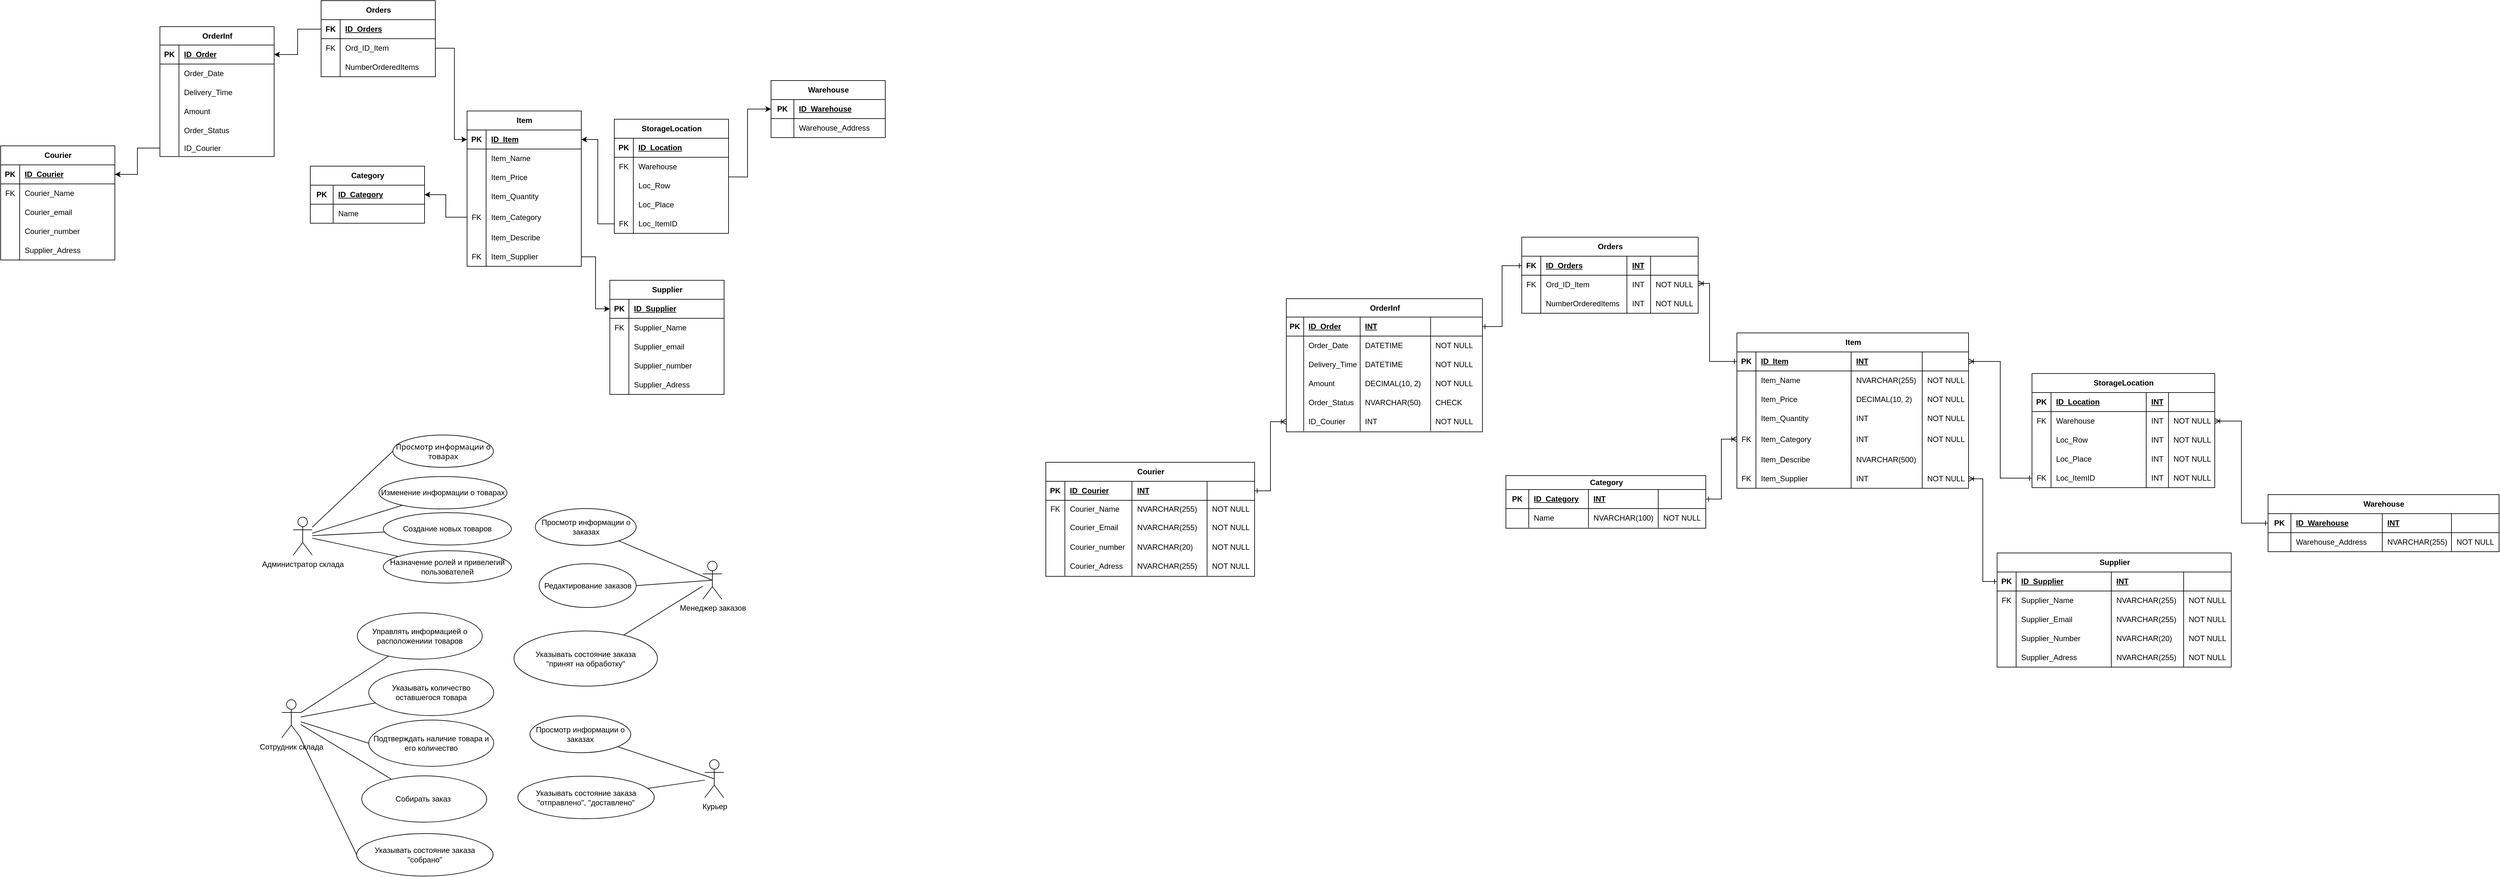 <mxfile version="22.0.4" type="device">
  <diagram name="Страница 1" id="mSEpcpDc1ubrwF0m96Vf">
    <mxGraphModel dx="1443" dy="1121" grid="0" gridSize="10" guides="0" tooltips="1" connect="1" arrows="1" fold="1" page="0" pageScale="1" pageWidth="827" pageHeight="1169" math="0" shadow="0">
      <root>
        <mxCell id="0" />
        <mxCell id="1" parent="0" />
        <mxCell id="MUxI2eiMRpFeTq_Ed1sW-1" value="Item" style="shape=table;startSize=30;container=1;collapsible=1;childLayout=tableLayout;fixedRows=1;rowLines=0;fontStyle=1;align=center;resizeLast=1;html=1;" parent="1" vertex="1">
          <mxGeometry x="145" y="145" width="180" height="245" as="geometry" />
        </mxCell>
        <mxCell id="MUxI2eiMRpFeTq_Ed1sW-2" value="" style="shape=tableRow;horizontal=0;startSize=0;swimlaneHead=0;swimlaneBody=0;fillColor=none;collapsible=0;dropTarget=0;points=[[0,0.5],[1,0.5]];portConstraint=eastwest;top=0;left=0;right=0;bottom=1;" parent="MUxI2eiMRpFeTq_Ed1sW-1" vertex="1">
          <mxGeometry y="30" width="180" height="30" as="geometry" />
        </mxCell>
        <mxCell id="MUxI2eiMRpFeTq_Ed1sW-3" value="PK" style="shape=partialRectangle;connectable=0;fillColor=none;top=0;left=0;bottom=0;right=0;fontStyle=1;overflow=hidden;whiteSpace=wrap;html=1;" parent="MUxI2eiMRpFeTq_Ed1sW-2" vertex="1">
          <mxGeometry width="30" height="30" as="geometry">
            <mxRectangle width="30" height="30" as="alternateBounds" />
          </mxGeometry>
        </mxCell>
        <mxCell id="MUxI2eiMRpFeTq_Ed1sW-4" value="ID_Item" style="shape=partialRectangle;connectable=0;fillColor=none;top=0;left=0;bottom=0;right=0;align=left;spacingLeft=6;fontStyle=5;overflow=hidden;whiteSpace=wrap;html=1;" parent="MUxI2eiMRpFeTq_Ed1sW-2" vertex="1">
          <mxGeometry x="30" width="150" height="30" as="geometry">
            <mxRectangle width="150" height="30" as="alternateBounds" />
          </mxGeometry>
        </mxCell>
        <mxCell id="MUxI2eiMRpFeTq_Ed1sW-5" value="" style="shape=tableRow;horizontal=0;startSize=0;swimlaneHead=0;swimlaneBody=0;fillColor=none;collapsible=0;dropTarget=0;points=[[0,0.5],[1,0.5]];portConstraint=eastwest;top=0;left=0;right=0;bottom=0;" parent="MUxI2eiMRpFeTq_Ed1sW-1" vertex="1">
          <mxGeometry y="60" width="180" height="30" as="geometry" />
        </mxCell>
        <mxCell id="MUxI2eiMRpFeTq_Ed1sW-6" value="" style="shape=partialRectangle;connectable=0;fillColor=none;top=0;left=0;bottom=0;right=0;editable=1;overflow=hidden;whiteSpace=wrap;html=1;" parent="MUxI2eiMRpFeTq_Ed1sW-5" vertex="1">
          <mxGeometry width="30" height="30" as="geometry">
            <mxRectangle width="30" height="30" as="alternateBounds" />
          </mxGeometry>
        </mxCell>
        <mxCell id="MUxI2eiMRpFeTq_Ed1sW-7" value="Item_Name" style="shape=partialRectangle;connectable=0;fillColor=none;top=0;left=0;bottom=0;right=0;align=left;spacingLeft=6;overflow=hidden;whiteSpace=wrap;html=1;" parent="MUxI2eiMRpFeTq_Ed1sW-5" vertex="1">
          <mxGeometry x="30" width="150" height="30" as="geometry">
            <mxRectangle width="150" height="30" as="alternateBounds" />
          </mxGeometry>
        </mxCell>
        <mxCell id="MUxI2eiMRpFeTq_Ed1sW-8" value="" style="shape=tableRow;horizontal=0;startSize=0;swimlaneHead=0;swimlaneBody=0;fillColor=none;collapsible=0;dropTarget=0;points=[[0,0.5],[1,0.5]];portConstraint=eastwest;top=0;left=0;right=0;bottom=0;" parent="MUxI2eiMRpFeTq_Ed1sW-1" vertex="1">
          <mxGeometry y="90" width="180" height="30" as="geometry" />
        </mxCell>
        <mxCell id="MUxI2eiMRpFeTq_Ed1sW-9" value="" style="shape=partialRectangle;connectable=0;fillColor=none;top=0;left=0;bottom=0;right=0;editable=1;overflow=hidden;whiteSpace=wrap;html=1;" parent="MUxI2eiMRpFeTq_Ed1sW-8" vertex="1">
          <mxGeometry width="30" height="30" as="geometry">
            <mxRectangle width="30" height="30" as="alternateBounds" />
          </mxGeometry>
        </mxCell>
        <mxCell id="MUxI2eiMRpFeTq_Ed1sW-10" value="Item_Price" style="shape=partialRectangle;connectable=0;fillColor=none;top=0;left=0;bottom=0;right=0;align=left;spacingLeft=6;overflow=hidden;whiteSpace=wrap;html=1;" parent="MUxI2eiMRpFeTq_Ed1sW-8" vertex="1">
          <mxGeometry x="30" width="150" height="30" as="geometry">
            <mxRectangle width="150" height="30" as="alternateBounds" />
          </mxGeometry>
        </mxCell>
        <mxCell id="MUxI2eiMRpFeTq_Ed1sW-11" value="" style="shape=tableRow;horizontal=0;startSize=0;swimlaneHead=0;swimlaneBody=0;fillColor=none;collapsible=0;dropTarget=0;points=[[0,0.5],[1,0.5]];portConstraint=eastwest;top=0;left=0;right=0;bottom=0;" parent="MUxI2eiMRpFeTq_Ed1sW-1" vertex="1">
          <mxGeometry y="120" width="180" height="30" as="geometry" />
        </mxCell>
        <mxCell id="MUxI2eiMRpFeTq_Ed1sW-12" value="" style="shape=partialRectangle;connectable=0;fillColor=none;top=0;left=0;bottom=0;right=0;editable=1;overflow=hidden;whiteSpace=wrap;html=1;" parent="MUxI2eiMRpFeTq_Ed1sW-11" vertex="1">
          <mxGeometry width="30" height="30" as="geometry">
            <mxRectangle width="30" height="30" as="alternateBounds" />
          </mxGeometry>
        </mxCell>
        <mxCell id="MUxI2eiMRpFeTq_Ed1sW-13" value="Item_Quantity" style="shape=partialRectangle;connectable=0;fillColor=none;top=0;left=0;bottom=0;right=0;align=left;spacingLeft=6;overflow=hidden;whiteSpace=wrap;html=1;" parent="MUxI2eiMRpFeTq_Ed1sW-11" vertex="1">
          <mxGeometry x="30" width="150" height="30" as="geometry">
            <mxRectangle width="150" height="30" as="alternateBounds" />
          </mxGeometry>
        </mxCell>
        <mxCell id="MUxI2eiMRpFeTq_Ed1sW-14" value="" style="shape=tableRow;horizontal=0;startSize=0;swimlaneHead=0;swimlaneBody=0;fillColor=none;collapsible=0;dropTarget=0;points=[[0,0.5],[1,0.5]];portConstraint=eastwest;top=0;left=0;right=0;bottom=0;" parent="MUxI2eiMRpFeTq_Ed1sW-1" vertex="1">
          <mxGeometry y="150" width="180" height="35" as="geometry" />
        </mxCell>
        <mxCell id="MUxI2eiMRpFeTq_Ed1sW-15" value="FK" style="shape=partialRectangle;connectable=0;fillColor=none;top=0;left=0;bottom=0;right=0;editable=1;overflow=hidden;whiteSpace=wrap;html=1;" parent="MUxI2eiMRpFeTq_Ed1sW-14" vertex="1">
          <mxGeometry width="30" height="35" as="geometry">
            <mxRectangle width="30" height="35" as="alternateBounds" />
          </mxGeometry>
        </mxCell>
        <mxCell id="MUxI2eiMRpFeTq_Ed1sW-16" value="Item_Category" style="shape=partialRectangle;connectable=0;fillColor=none;top=0;left=0;bottom=0;right=0;align=left;spacingLeft=6;overflow=hidden;whiteSpace=wrap;html=1;" parent="MUxI2eiMRpFeTq_Ed1sW-14" vertex="1">
          <mxGeometry x="30" width="150" height="35" as="geometry">
            <mxRectangle width="150" height="35" as="alternateBounds" />
          </mxGeometry>
        </mxCell>
        <mxCell id="MUxI2eiMRpFeTq_Ed1sW-17" value="" style="shape=tableRow;horizontal=0;startSize=0;swimlaneHead=0;swimlaneBody=0;fillColor=none;collapsible=0;dropTarget=0;points=[[0,0.5],[1,0.5]];portConstraint=eastwest;top=0;left=0;right=0;bottom=0;" parent="MUxI2eiMRpFeTq_Ed1sW-1" vertex="1">
          <mxGeometry y="185" width="180" height="30" as="geometry" />
        </mxCell>
        <mxCell id="MUxI2eiMRpFeTq_Ed1sW-18" value="" style="shape=partialRectangle;connectable=0;fillColor=none;top=0;left=0;bottom=0;right=0;editable=1;overflow=hidden;whiteSpace=wrap;html=1;" parent="MUxI2eiMRpFeTq_Ed1sW-17" vertex="1">
          <mxGeometry width="30" height="30" as="geometry">
            <mxRectangle width="30" height="30" as="alternateBounds" />
          </mxGeometry>
        </mxCell>
        <mxCell id="MUxI2eiMRpFeTq_Ed1sW-19" value="Item_Describe" style="shape=partialRectangle;connectable=0;fillColor=none;top=0;left=0;bottom=0;right=0;align=left;spacingLeft=6;overflow=hidden;whiteSpace=wrap;html=1;" parent="MUxI2eiMRpFeTq_Ed1sW-17" vertex="1">
          <mxGeometry x="30" width="150" height="30" as="geometry">
            <mxRectangle width="150" height="30" as="alternateBounds" />
          </mxGeometry>
        </mxCell>
        <mxCell id="MUxI2eiMRpFeTq_Ed1sW-20" value="" style="shape=tableRow;horizontal=0;startSize=0;swimlaneHead=0;swimlaneBody=0;fillColor=none;collapsible=0;dropTarget=0;points=[[0,0.5],[1,0.5]];portConstraint=eastwest;top=0;left=0;right=0;bottom=0;" parent="MUxI2eiMRpFeTq_Ed1sW-1" vertex="1">
          <mxGeometry y="215" width="180" height="30" as="geometry" />
        </mxCell>
        <mxCell id="MUxI2eiMRpFeTq_Ed1sW-21" value="FK" style="shape=partialRectangle;connectable=0;fillColor=none;top=0;left=0;bottom=0;right=0;editable=1;overflow=hidden;whiteSpace=wrap;html=1;" parent="MUxI2eiMRpFeTq_Ed1sW-20" vertex="1">
          <mxGeometry width="30" height="30" as="geometry">
            <mxRectangle width="30" height="30" as="alternateBounds" />
          </mxGeometry>
        </mxCell>
        <mxCell id="MUxI2eiMRpFeTq_Ed1sW-22" value="Item_Supplier" style="shape=partialRectangle;connectable=0;fillColor=none;top=0;left=0;bottom=0;right=0;align=left;spacingLeft=6;overflow=hidden;whiteSpace=wrap;html=1;" parent="MUxI2eiMRpFeTq_Ed1sW-20" vertex="1">
          <mxGeometry x="30" width="150" height="30" as="geometry">
            <mxRectangle width="150" height="30" as="alternateBounds" />
          </mxGeometry>
        </mxCell>
        <mxCell id="MUxI2eiMRpFeTq_Ed1sW-23" value="Category" style="shape=table;startSize=30;container=1;collapsible=1;childLayout=tableLayout;fixedRows=1;rowLines=0;fontStyle=1;align=center;resizeLast=1;html=1;" parent="1" vertex="1">
          <mxGeometry x="-102" y="232" width="180" height="90" as="geometry" />
        </mxCell>
        <mxCell id="MUxI2eiMRpFeTq_Ed1sW-24" value="" style="shape=tableRow;horizontal=0;startSize=0;swimlaneHead=0;swimlaneBody=0;fillColor=none;collapsible=0;dropTarget=0;points=[[0,0.5],[1,0.5]];portConstraint=eastwest;top=0;left=0;right=0;bottom=1;" parent="MUxI2eiMRpFeTq_Ed1sW-23" vertex="1">
          <mxGeometry y="30" width="180" height="30" as="geometry" />
        </mxCell>
        <mxCell id="MUxI2eiMRpFeTq_Ed1sW-25" value="PK" style="shape=partialRectangle;connectable=0;fillColor=none;top=0;left=0;bottom=0;right=0;fontStyle=1;overflow=hidden;whiteSpace=wrap;html=1;" parent="MUxI2eiMRpFeTq_Ed1sW-24" vertex="1">
          <mxGeometry width="36" height="30" as="geometry">
            <mxRectangle width="36" height="30" as="alternateBounds" />
          </mxGeometry>
        </mxCell>
        <mxCell id="MUxI2eiMRpFeTq_Ed1sW-26" value="ID_Category" style="shape=partialRectangle;connectable=0;fillColor=none;top=0;left=0;bottom=0;right=0;align=left;spacingLeft=6;fontStyle=5;overflow=hidden;whiteSpace=wrap;html=1;" parent="MUxI2eiMRpFeTq_Ed1sW-24" vertex="1">
          <mxGeometry x="36" width="144" height="30" as="geometry">
            <mxRectangle width="144" height="30" as="alternateBounds" />
          </mxGeometry>
        </mxCell>
        <mxCell id="MUxI2eiMRpFeTq_Ed1sW-27" value="" style="shape=tableRow;horizontal=0;startSize=0;swimlaneHead=0;swimlaneBody=0;fillColor=none;collapsible=0;dropTarget=0;points=[[0,0.5],[1,0.5]];portConstraint=eastwest;top=0;left=0;right=0;bottom=0;" parent="MUxI2eiMRpFeTq_Ed1sW-23" vertex="1">
          <mxGeometry y="60" width="180" height="30" as="geometry" />
        </mxCell>
        <mxCell id="MUxI2eiMRpFeTq_Ed1sW-28" value="" style="shape=partialRectangle;connectable=0;fillColor=none;top=0;left=0;bottom=0;right=0;editable=1;overflow=hidden;whiteSpace=wrap;html=1;" parent="MUxI2eiMRpFeTq_Ed1sW-27" vertex="1">
          <mxGeometry width="36" height="30" as="geometry">
            <mxRectangle width="36" height="30" as="alternateBounds" />
          </mxGeometry>
        </mxCell>
        <mxCell id="MUxI2eiMRpFeTq_Ed1sW-29" value="Name" style="shape=partialRectangle;connectable=0;fillColor=none;top=0;left=0;bottom=0;right=0;align=left;spacingLeft=6;overflow=hidden;whiteSpace=wrap;html=1;" parent="MUxI2eiMRpFeTq_Ed1sW-27" vertex="1">
          <mxGeometry x="36" width="144" height="30" as="geometry">
            <mxRectangle width="144" height="30" as="alternateBounds" />
          </mxGeometry>
        </mxCell>
        <mxCell id="MUxI2eiMRpFeTq_Ed1sW-30" value="StorageLocation" style="shape=table;startSize=30;container=1;collapsible=1;childLayout=tableLayout;fixedRows=1;rowLines=0;fontStyle=1;align=center;resizeLast=1;html=1;" parent="1" vertex="1">
          <mxGeometry x="377" y="158" width="180" height="180" as="geometry" />
        </mxCell>
        <mxCell id="MUxI2eiMRpFeTq_Ed1sW-31" value="" style="shape=tableRow;horizontal=0;startSize=0;swimlaneHead=0;swimlaneBody=0;fillColor=none;collapsible=0;dropTarget=0;points=[[0,0.5],[1,0.5]];portConstraint=eastwest;top=0;left=0;right=0;bottom=1;" parent="MUxI2eiMRpFeTq_Ed1sW-30" vertex="1">
          <mxGeometry y="30" width="180" height="30" as="geometry" />
        </mxCell>
        <mxCell id="MUxI2eiMRpFeTq_Ed1sW-32" value="PK" style="shape=partialRectangle;connectable=0;fillColor=none;top=0;left=0;bottom=0;right=0;fontStyle=1;overflow=hidden;whiteSpace=wrap;html=1;" parent="MUxI2eiMRpFeTq_Ed1sW-31" vertex="1">
          <mxGeometry width="30" height="30" as="geometry">
            <mxRectangle width="30" height="30" as="alternateBounds" />
          </mxGeometry>
        </mxCell>
        <mxCell id="MUxI2eiMRpFeTq_Ed1sW-33" value="ID_Location" style="shape=partialRectangle;connectable=0;fillColor=none;top=0;left=0;bottom=0;right=0;align=left;spacingLeft=6;fontStyle=5;overflow=hidden;whiteSpace=wrap;html=1;" parent="MUxI2eiMRpFeTq_Ed1sW-31" vertex="1">
          <mxGeometry x="30" width="150" height="30" as="geometry">
            <mxRectangle width="150" height="30" as="alternateBounds" />
          </mxGeometry>
        </mxCell>
        <mxCell id="MUxI2eiMRpFeTq_Ed1sW-34" value="" style="shape=tableRow;horizontal=0;startSize=0;swimlaneHead=0;swimlaneBody=0;fillColor=none;collapsible=0;dropTarget=0;points=[[0,0.5],[1,0.5]];portConstraint=eastwest;top=0;left=0;right=0;bottom=0;" parent="MUxI2eiMRpFeTq_Ed1sW-30" vertex="1">
          <mxGeometry y="60" width="180" height="30" as="geometry" />
        </mxCell>
        <mxCell id="MUxI2eiMRpFeTq_Ed1sW-35" value="FK" style="shape=partialRectangle;connectable=0;fillColor=none;top=0;left=0;bottom=0;right=0;editable=1;overflow=hidden;whiteSpace=wrap;html=1;" parent="MUxI2eiMRpFeTq_Ed1sW-34" vertex="1">
          <mxGeometry width="30" height="30" as="geometry">
            <mxRectangle width="30" height="30" as="alternateBounds" />
          </mxGeometry>
        </mxCell>
        <mxCell id="MUxI2eiMRpFeTq_Ed1sW-36" value="Warehouse" style="shape=partialRectangle;connectable=0;fillColor=none;top=0;left=0;bottom=0;right=0;align=left;spacingLeft=6;overflow=hidden;whiteSpace=wrap;html=1;" parent="MUxI2eiMRpFeTq_Ed1sW-34" vertex="1">
          <mxGeometry x="30" width="150" height="30" as="geometry">
            <mxRectangle width="150" height="30" as="alternateBounds" />
          </mxGeometry>
        </mxCell>
        <mxCell id="MUxI2eiMRpFeTq_Ed1sW-37" value="" style="shape=tableRow;horizontal=0;startSize=0;swimlaneHead=0;swimlaneBody=0;fillColor=none;collapsible=0;dropTarget=0;points=[[0,0.5],[1,0.5]];portConstraint=eastwest;top=0;left=0;right=0;bottom=0;" parent="MUxI2eiMRpFeTq_Ed1sW-30" vertex="1">
          <mxGeometry y="90" width="180" height="30" as="geometry" />
        </mxCell>
        <mxCell id="MUxI2eiMRpFeTq_Ed1sW-38" value="" style="shape=partialRectangle;connectable=0;fillColor=none;top=0;left=0;bottom=0;right=0;editable=1;overflow=hidden;whiteSpace=wrap;html=1;" parent="MUxI2eiMRpFeTq_Ed1sW-37" vertex="1">
          <mxGeometry width="30" height="30" as="geometry">
            <mxRectangle width="30" height="30" as="alternateBounds" />
          </mxGeometry>
        </mxCell>
        <mxCell id="MUxI2eiMRpFeTq_Ed1sW-39" value="Loc_Row" style="shape=partialRectangle;connectable=0;fillColor=none;top=0;left=0;bottom=0;right=0;align=left;spacingLeft=6;overflow=hidden;whiteSpace=wrap;html=1;" parent="MUxI2eiMRpFeTq_Ed1sW-37" vertex="1">
          <mxGeometry x="30" width="150" height="30" as="geometry">
            <mxRectangle width="150" height="30" as="alternateBounds" />
          </mxGeometry>
        </mxCell>
        <mxCell id="MUxI2eiMRpFeTq_Ed1sW-40" value="" style="shape=tableRow;horizontal=0;startSize=0;swimlaneHead=0;swimlaneBody=0;fillColor=none;collapsible=0;dropTarget=0;points=[[0,0.5],[1,0.5]];portConstraint=eastwest;top=0;left=0;right=0;bottom=0;" parent="MUxI2eiMRpFeTq_Ed1sW-30" vertex="1">
          <mxGeometry y="120" width="180" height="30" as="geometry" />
        </mxCell>
        <mxCell id="MUxI2eiMRpFeTq_Ed1sW-41" value="" style="shape=partialRectangle;connectable=0;fillColor=none;top=0;left=0;bottom=0;right=0;editable=1;overflow=hidden;whiteSpace=wrap;html=1;" parent="MUxI2eiMRpFeTq_Ed1sW-40" vertex="1">
          <mxGeometry width="30" height="30" as="geometry">
            <mxRectangle width="30" height="30" as="alternateBounds" />
          </mxGeometry>
        </mxCell>
        <mxCell id="MUxI2eiMRpFeTq_Ed1sW-42" value="Loc_Place" style="shape=partialRectangle;connectable=0;fillColor=none;top=0;left=0;bottom=0;right=0;align=left;spacingLeft=6;overflow=hidden;whiteSpace=wrap;html=1;" parent="MUxI2eiMRpFeTq_Ed1sW-40" vertex="1">
          <mxGeometry x="30" width="150" height="30" as="geometry">
            <mxRectangle width="150" height="30" as="alternateBounds" />
          </mxGeometry>
        </mxCell>
        <mxCell id="MUxI2eiMRpFeTq_Ed1sW-43" value="" style="shape=tableRow;horizontal=0;startSize=0;swimlaneHead=0;swimlaneBody=0;fillColor=none;collapsible=0;dropTarget=0;points=[[0,0.5],[1,0.5]];portConstraint=eastwest;top=0;left=0;right=0;bottom=0;" parent="MUxI2eiMRpFeTq_Ed1sW-30" vertex="1">
          <mxGeometry y="150" width="180" height="30" as="geometry" />
        </mxCell>
        <mxCell id="MUxI2eiMRpFeTq_Ed1sW-44" value="FK" style="shape=partialRectangle;connectable=0;fillColor=none;top=0;left=0;bottom=0;right=0;editable=1;overflow=hidden;whiteSpace=wrap;html=1;" parent="MUxI2eiMRpFeTq_Ed1sW-43" vertex="1">
          <mxGeometry width="30" height="30" as="geometry">
            <mxRectangle width="30" height="30" as="alternateBounds" />
          </mxGeometry>
        </mxCell>
        <mxCell id="MUxI2eiMRpFeTq_Ed1sW-45" value="Loc_ItemID" style="shape=partialRectangle;connectable=0;fillColor=none;top=0;left=0;bottom=0;right=0;align=left;spacingLeft=6;overflow=hidden;whiteSpace=wrap;html=1;" parent="MUxI2eiMRpFeTq_Ed1sW-43" vertex="1">
          <mxGeometry x="30" width="150" height="30" as="geometry">
            <mxRectangle width="150" height="30" as="alternateBounds" />
          </mxGeometry>
        </mxCell>
        <mxCell id="MUxI2eiMRpFeTq_Ed1sW-46" value="Warehouse" style="shape=table;startSize=30;container=1;collapsible=1;childLayout=tableLayout;fixedRows=1;rowLines=0;fontStyle=1;align=center;resizeLast=1;html=1;" parent="1" vertex="1">
          <mxGeometry x="624" y="97" width="180" height="90" as="geometry" />
        </mxCell>
        <mxCell id="MUxI2eiMRpFeTq_Ed1sW-47" value="" style="shape=tableRow;horizontal=0;startSize=0;swimlaneHead=0;swimlaneBody=0;fillColor=none;collapsible=0;dropTarget=0;points=[[0,0.5],[1,0.5]];portConstraint=eastwest;top=0;left=0;right=0;bottom=1;" parent="MUxI2eiMRpFeTq_Ed1sW-46" vertex="1">
          <mxGeometry y="30" width="180" height="30" as="geometry" />
        </mxCell>
        <mxCell id="MUxI2eiMRpFeTq_Ed1sW-48" value="PK" style="shape=partialRectangle;connectable=0;fillColor=none;top=0;left=0;bottom=0;right=0;fontStyle=1;overflow=hidden;whiteSpace=wrap;html=1;" parent="MUxI2eiMRpFeTq_Ed1sW-47" vertex="1">
          <mxGeometry width="36" height="30" as="geometry">
            <mxRectangle width="36" height="30" as="alternateBounds" />
          </mxGeometry>
        </mxCell>
        <mxCell id="MUxI2eiMRpFeTq_Ed1sW-49" value="ID_Warehouse" style="shape=partialRectangle;connectable=0;fillColor=none;top=0;left=0;bottom=0;right=0;align=left;spacingLeft=6;fontStyle=5;overflow=hidden;whiteSpace=wrap;html=1;" parent="MUxI2eiMRpFeTq_Ed1sW-47" vertex="1">
          <mxGeometry x="36" width="144" height="30" as="geometry">
            <mxRectangle width="144" height="30" as="alternateBounds" />
          </mxGeometry>
        </mxCell>
        <mxCell id="MUxI2eiMRpFeTq_Ed1sW-50" value="" style="shape=tableRow;horizontal=0;startSize=0;swimlaneHead=0;swimlaneBody=0;fillColor=none;collapsible=0;dropTarget=0;points=[[0,0.5],[1,0.5]];portConstraint=eastwest;top=0;left=0;right=0;bottom=0;" parent="MUxI2eiMRpFeTq_Ed1sW-46" vertex="1">
          <mxGeometry y="60" width="180" height="30" as="geometry" />
        </mxCell>
        <mxCell id="MUxI2eiMRpFeTq_Ed1sW-51" value="" style="shape=partialRectangle;connectable=0;fillColor=none;top=0;left=0;bottom=0;right=0;editable=1;overflow=hidden;whiteSpace=wrap;html=1;" parent="MUxI2eiMRpFeTq_Ed1sW-50" vertex="1">
          <mxGeometry width="36" height="30" as="geometry">
            <mxRectangle width="36" height="30" as="alternateBounds" />
          </mxGeometry>
        </mxCell>
        <mxCell id="MUxI2eiMRpFeTq_Ed1sW-52" value="Warehouse_Address" style="shape=partialRectangle;connectable=0;fillColor=none;top=0;left=0;bottom=0;right=0;align=left;spacingLeft=6;overflow=hidden;whiteSpace=wrap;html=1;" parent="MUxI2eiMRpFeTq_Ed1sW-50" vertex="1">
          <mxGeometry x="36" width="144" height="30" as="geometry">
            <mxRectangle width="144" height="30" as="alternateBounds" />
          </mxGeometry>
        </mxCell>
        <mxCell id="MUxI2eiMRpFeTq_Ed1sW-53" style="edgeStyle=orthogonalEdgeStyle;rounded=0;orthogonalLoop=1;jettySize=auto;html=1;entryX=1;entryY=0.5;entryDx=0;entryDy=0;" parent="1" source="MUxI2eiMRpFeTq_Ed1sW-43" target="MUxI2eiMRpFeTq_Ed1sW-2" edge="1">
          <mxGeometry relative="1" as="geometry" />
        </mxCell>
        <mxCell id="MUxI2eiMRpFeTq_Ed1sW-54" style="edgeStyle=orthogonalEdgeStyle;rounded=0;orthogonalLoop=1;jettySize=auto;html=1;entryX=1;entryY=0.5;entryDx=0;entryDy=0;" parent="1" source="MUxI2eiMRpFeTq_Ed1sW-14" target="MUxI2eiMRpFeTq_Ed1sW-24" edge="1">
          <mxGeometry relative="1" as="geometry" />
        </mxCell>
        <mxCell id="MUxI2eiMRpFeTq_Ed1sW-55" style="edgeStyle=orthogonalEdgeStyle;rounded=0;orthogonalLoop=1;jettySize=auto;html=1;entryX=0;entryY=0.5;entryDx=0;entryDy=0;" parent="1" target="MUxI2eiMRpFeTq_Ed1sW-47" edge="1">
          <mxGeometry relative="1" as="geometry">
            <mxPoint x="557" y="249.059" as="sourcePoint" />
            <Array as="points">
              <mxPoint x="587" y="249" />
              <mxPoint x="587" y="142" />
            </Array>
          </mxGeometry>
        </mxCell>
        <mxCell id="MUxI2eiMRpFeTq_Ed1sW-56" value="Orders" style="shape=table;startSize=30;container=1;collapsible=1;childLayout=tableLayout;fixedRows=1;rowLines=0;fontStyle=1;align=center;resizeLast=1;html=1;" parent="1" vertex="1">
          <mxGeometry x="-85" y="-29" width="180" height="120" as="geometry" />
        </mxCell>
        <mxCell id="MUxI2eiMRpFeTq_Ed1sW-57" value="" style="shape=tableRow;horizontal=0;startSize=0;swimlaneHead=0;swimlaneBody=0;fillColor=none;collapsible=0;dropTarget=0;points=[[0,0.5],[1,0.5]];portConstraint=eastwest;top=0;left=0;right=0;bottom=1;" parent="MUxI2eiMRpFeTq_Ed1sW-56" vertex="1">
          <mxGeometry y="30" width="180" height="30" as="geometry" />
        </mxCell>
        <mxCell id="MUxI2eiMRpFeTq_Ed1sW-58" value="FK" style="shape=partialRectangle;connectable=0;fillColor=none;top=0;left=0;bottom=0;right=0;fontStyle=1;overflow=hidden;whiteSpace=wrap;html=1;" parent="MUxI2eiMRpFeTq_Ed1sW-57" vertex="1">
          <mxGeometry width="30" height="30" as="geometry">
            <mxRectangle width="30" height="30" as="alternateBounds" />
          </mxGeometry>
        </mxCell>
        <mxCell id="MUxI2eiMRpFeTq_Ed1sW-59" value="ID_Orders" style="shape=partialRectangle;connectable=0;fillColor=none;top=0;left=0;bottom=0;right=0;align=left;spacingLeft=6;fontStyle=5;overflow=hidden;whiteSpace=wrap;html=1;" parent="MUxI2eiMRpFeTq_Ed1sW-57" vertex="1">
          <mxGeometry x="30" width="150" height="30" as="geometry">
            <mxRectangle width="150" height="30" as="alternateBounds" />
          </mxGeometry>
        </mxCell>
        <mxCell id="MUxI2eiMRpFeTq_Ed1sW-60" value="" style="shape=tableRow;horizontal=0;startSize=0;swimlaneHead=0;swimlaneBody=0;fillColor=none;collapsible=0;dropTarget=0;points=[[0,0.5],[1,0.5]];portConstraint=eastwest;top=0;left=0;right=0;bottom=0;" parent="MUxI2eiMRpFeTq_Ed1sW-56" vertex="1">
          <mxGeometry y="60" width="180" height="30" as="geometry" />
        </mxCell>
        <mxCell id="MUxI2eiMRpFeTq_Ed1sW-61" value="FK" style="shape=partialRectangle;connectable=0;fillColor=none;top=0;left=0;bottom=0;right=0;editable=1;overflow=hidden;whiteSpace=wrap;html=1;" parent="MUxI2eiMRpFeTq_Ed1sW-60" vertex="1">
          <mxGeometry width="30" height="30" as="geometry">
            <mxRectangle width="30" height="30" as="alternateBounds" />
          </mxGeometry>
        </mxCell>
        <mxCell id="MUxI2eiMRpFeTq_Ed1sW-62" value="Ord_ID_Item" style="shape=partialRectangle;connectable=0;fillColor=none;top=0;left=0;bottom=0;right=0;align=left;spacingLeft=6;overflow=hidden;whiteSpace=wrap;html=1;" parent="MUxI2eiMRpFeTq_Ed1sW-60" vertex="1">
          <mxGeometry x="30" width="150" height="30" as="geometry">
            <mxRectangle width="150" height="30" as="alternateBounds" />
          </mxGeometry>
        </mxCell>
        <mxCell id="MUxI2eiMRpFeTq_Ed1sW-63" value="" style="shape=tableRow;horizontal=0;startSize=0;swimlaneHead=0;swimlaneBody=0;fillColor=none;collapsible=0;dropTarget=0;points=[[0,0.5],[1,0.5]];portConstraint=eastwest;top=0;left=0;right=0;bottom=0;" parent="MUxI2eiMRpFeTq_Ed1sW-56" vertex="1">
          <mxGeometry y="90" width="180" height="30" as="geometry" />
        </mxCell>
        <mxCell id="MUxI2eiMRpFeTq_Ed1sW-64" value="" style="shape=partialRectangle;connectable=0;fillColor=none;top=0;left=0;bottom=0;right=0;editable=1;overflow=hidden;whiteSpace=wrap;html=1;" parent="MUxI2eiMRpFeTq_Ed1sW-63" vertex="1">
          <mxGeometry width="30" height="30" as="geometry">
            <mxRectangle width="30" height="30" as="alternateBounds" />
          </mxGeometry>
        </mxCell>
        <mxCell id="MUxI2eiMRpFeTq_Ed1sW-65" value="NumberOrderedItems" style="shape=partialRectangle;connectable=0;fillColor=none;top=0;left=0;bottom=0;right=0;align=left;spacingLeft=6;overflow=hidden;whiteSpace=wrap;html=1;" parent="MUxI2eiMRpFeTq_Ed1sW-63" vertex="1">
          <mxGeometry x="30" width="150" height="30" as="geometry">
            <mxRectangle width="150" height="30" as="alternateBounds" />
          </mxGeometry>
        </mxCell>
        <mxCell id="MUxI2eiMRpFeTq_Ed1sW-66" value="OrderInf" style="shape=table;startSize=29;container=1;collapsible=1;childLayout=tableLayout;fixedRows=1;rowLines=0;fontStyle=1;align=center;resizeLast=1;html=1;" parent="1" vertex="1">
          <mxGeometry x="-339" y="12" width="180" height="204.917" as="geometry" />
        </mxCell>
        <mxCell id="MUxI2eiMRpFeTq_Ed1sW-67" value="" style="shape=tableRow;horizontal=0;startSize=0;swimlaneHead=0;swimlaneBody=0;fillColor=none;collapsible=0;dropTarget=0;points=[[0,0.5],[1,0.5]];portConstraint=eastwest;top=0;left=0;right=0;bottom=1;" parent="MUxI2eiMRpFeTq_Ed1sW-66" vertex="1">
          <mxGeometry y="29" width="180" height="30" as="geometry" />
        </mxCell>
        <mxCell id="MUxI2eiMRpFeTq_Ed1sW-68" value="PK" style="shape=partialRectangle;connectable=0;fillColor=none;top=0;left=0;bottom=0;right=0;fontStyle=1;overflow=hidden;whiteSpace=wrap;html=1;" parent="MUxI2eiMRpFeTq_Ed1sW-67" vertex="1">
          <mxGeometry width="30" height="30" as="geometry">
            <mxRectangle width="30" height="30" as="alternateBounds" />
          </mxGeometry>
        </mxCell>
        <mxCell id="MUxI2eiMRpFeTq_Ed1sW-69" value="ID_Order" style="shape=partialRectangle;connectable=0;fillColor=none;top=0;left=0;bottom=0;right=0;align=left;spacingLeft=6;fontStyle=5;overflow=hidden;whiteSpace=wrap;html=1;" parent="MUxI2eiMRpFeTq_Ed1sW-67" vertex="1">
          <mxGeometry x="30" width="150" height="30" as="geometry">
            <mxRectangle width="150" height="30" as="alternateBounds" />
          </mxGeometry>
        </mxCell>
        <mxCell id="MUxI2eiMRpFeTq_Ed1sW-70" value="" style="shape=tableRow;horizontal=0;startSize=0;swimlaneHead=0;swimlaneBody=0;fillColor=none;collapsible=0;dropTarget=0;points=[[0,0.5],[1,0.5]];portConstraint=eastwest;top=0;left=0;right=0;bottom=0;" parent="MUxI2eiMRpFeTq_Ed1sW-66" vertex="1">
          <mxGeometry y="59" width="180" height="30" as="geometry" />
        </mxCell>
        <mxCell id="MUxI2eiMRpFeTq_Ed1sW-71" value="" style="shape=partialRectangle;connectable=0;fillColor=none;top=0;left=0;bottom=0;right=0;editable=1;overflow=hidden;whiteSpace=wrap;html=1;" parent="MUxI2eiMRpFeTq_Ed1sW-70" vertex="1">
          <mxGeometry width="30" height="30" as="geometry">
            <mxRectangle width="30" height="30" as="alternateBounds" />
          </mxGeometry>
        </mxCell>
        <mxCell id="MUxI2eiMRpFeTq_Ed1sW-72" value="Order_Date" style="shape=partialRectangle;connectable=0;fillColor=none;top=0;left=0;bottom=0;right=0;align=left;spacingLeft=6;overflow=hidden;whiteSpace=wrap;html=1;" parent="MUxI2eiMRpFeTq_Ed1sW-70" vertex="1">
          <mxGeometry x="30" width="150" height="30" as="geometry">
            <mxRectangle width="150" height="30" as="alternateBounds" />
          </mxGeometry>
        </mxCell>
        <mxCell id="MUxI2eiMRpFeTq_Ed1sW-73" value="" style="shape=tableRow;horizontal=0;startSize=0;swimlaneHead=0;swimlaneBody=0;fillColor=none;collapsible=0;dropTarget=0;points=[[0,0.5],[1,0.5]];portConstraint=eastwest;top=0;left=0;right=0;bottom=0;" parent="MUxI2eiMRpFeTq_Ed1sW-66" vertex="1">
          <mxGeometry y="89" width="180" height="30" as="geometry" />
        </mxCell>
        <mxCell id="MUxI2eiMRpFeTq_Ed1sW-74" value="" style="shape=partialRectangle;connectable=0;fillColor=none;top=0;left=0;bottom=0;right=0;editable=1;overflow=hidden;whiteSpace=wrap;html=1;" parent="MUxI2eiMRpFeTq_Ed1sW-73" vertex="1">
          <mxGeometry width="30" height="30" as="geometry">
            <mxRectangle width="30" height="30" as="alternateBounds" />
          </mxGeometry>
        </mxCell>
        <mxCell id="MUxI2eiMRpFeTq_Ed1sW-75" value="Delivery_Time" style="shape=partialRectangle;connectable=0;fillColor=none;top=0;left=0;bottom=0;right=0;align=left;spacingLeft=6;overflow=hidden;whiteSpace=wrap;html=1;" parent="MUxI2eiMRpFeTq_Ed1sW-73" vertex="1">
          <mxGeometry x="30" width="150" height="30" as="geometry">
            <mxRectangle width="150" height="30" as="alternateBounds" />
          </mxGeometry>
        </mxCell>
        <mxCell id="MUxI2eiMRpFeTq_Ed1sW-76" value="" style="shape=tableRow;horizontal=0;startSize=0;swimlaneHead=0;swimlaneBody=0;fillColor=none;collapsible=0;dropTarget=0;points=[[0,0.5],[1,0.5]];portConstraint=eastwest;top=0;left=0;right=0;bottom=0;" parent="MUxI2eiMRpFeTq_Ed1sW-66" vertex="1">
          <mxGeometry y="119" width="180" height="30" as="geometry" />
        </mxCell>
        <mxCell id="MUxI2eiMRpFeTq_Ed1sW-77" value="" style="shape=partialRectangle;connectable=0;fillColor=none;top=0;left=0;bottom=0;right=0;editable=1;overflow=hidden;whiteSpace=wrap;html=1;" parent="MUxI2eiMRpFeTq_Ed1sW-76" vertex="1">
          <mxGeometry width="30" height="30" as="geometry">
            <mxRectangle width="30" height="30" as="alternateBounds" />
          </mxGeometry>
        </mxCell>
        <mxCell id="MUxI2eiMRpFeTq_Ed1sW-78" value="Amount" style="shape=partialRectangle;connectable=0;fillColor=none;top=0;left=0;bottom=0;right=0;align=left;spacingLeft=6;overflow=hidden;whiteSpace=wrap;html=1;" parent="MUxI2eiMRpFeTq_Ed1sW-76" vertex="1">
          <mxGeometry x="30" width="150" height="30" as="geometry">
            <mxRectangle width="150" height="30" as="alternateBounds" />
          </mxGeometry>
        </mxCell>
        <mxCell id="MUxI2eiMRpFeTq_Ed1sW-79" value="" style="shape=tableRow;horizontal=0;startSize=0;swimlaneHead=0;swimlaneBody=0;fillColor=none;collapsible=0;dropTarget=0;points=[[0,0.5],[1,0.5]];portConstraint=eastwest;top=0;left=0;right=0;bottom=0;" parent="MUxI2eiMRpFeTq_Ed1sW-66" vertex="1">
          <mxGeometry y="149" width="180" height="30" as="geometry" />
        </mxCell>
        <mxCell id="MUxI2eiMRpFeTq_Ed1sW-80" value="" style="shape=partialRectangle;connectable=0;fillColor=none;top=0;left=0;bottom=0;right=0;editable=1;overflow=hidden;whiteSpace=wrap;html=1;" parent="MUxI2eiMRpFeTq_Ed1sW-79" vertex="1">
          <mxGeometry width="30" height="30" as="geometry">
            <mxRectangle width="30" height="30" as="alternateBounds" />
          </mxGeometry>
        </mxCell>
        <mxCell id="MUxI2eiMRpFeTq_Ed1sW-81" value="Order_Status" style="shape=partialRectangle;connectable=0;fillColor=none;top=0;left=0;bottom=0;right=0;align=left;spacingLeft=6;overflow=hidden;whiteSpace=wrap;html=1;" parent="MUxI2eiMRpFeTq_Ed1sW-79" vertex="1">
          <mxGeometry x="30" width="150" height="30" as="geometry">
            <mxRectangle width="150" height="30" as="alternateBounds" />
          </mxGeometry>
        </mxCell>
        <mxCell id="1NA6YD17M5FqMLfHI1C5-5" value="" style="shape=tableRow;horizontal=0;startSize=0;swimlaneHead=0;swimlaneBody=0;fillColor=none;collapsible=0;dropTarget=0;points=[[0,0.5],[1,0.5]];portConstraint=eastwest;top=0;left=0;right=0;bottom=0;" parent="MUxI2eiMRpFeTq_Ed1sW-66" vertex="1">
          <mxGeometry y="179" width="180" height="25" as="geometry" />
        </mxCell>
        <mxCell id="1NA6YD17M5FqMLfHI1C5-6" value="" style="shape=partialRectangle;connectable=0;fillColor=none;top=0;left=0;bottom=0;right=0;editable=1;overflow=hidden;whiteSpace=wrap;html=1;" parent="1NA6YD17M5FqMLfHI1C5-5" vertex="1">
          <mxGeometry width="30" height="25" as="geometry">
            <mxRectangle width="30" height="25" as="alternateBounds" />
          </mxGeometry>
        </mxCell>
        <mxCell id="1NA6YD17M5FqMLfHI1C5-7" value="ID_Courier" style="shape=partialRectangle;connectable=0;fillColor=none;top=0;left=0;bottom=0;right=0;align=left;spacingLeft=6;overflow=hidden;whiteSpace=wrap;html=1;" parent="1NA6YD17M5FqMLfHI1C5-5" vertex="1">
          <mxGeometry x="30" width="150" height="25" as="geometry">
            <mxRectangle width="150" height="25" as="alternateBounds" />
          </mxGeometry>
        </mxCell>
        <mxCell id="MUxI2eiMRpFeTq_Ed1sW-82" style="edgeStyle=orthogonalEdgeStyle;rounded=0;orthogonalLoop=1;jettySize=auto;html=1;entryX=1;entryY=0.5;entryDx=0;entryDy=0;" parent="1" source="MUxI2eiMRpFeTq_Ed1sW-57" target="MUxI2eiMRpFeTq_Ed1sW-67" edge="1">
          <mxGeometry relative="1" as="geometry" />
        </mxCell>
        <mxCell id="MUxI2eiMRpFeTq_Ed1sW-83" style="edgeStyle=orthogonalEdgeStyle;rounded=0;orthogonalLoop=1;jettySize=auto;html=1;entryX=0;entryY=0.5;entryDx=0;entryDy=0;exitX=1;exitY=0.5;exitDx=0;exitDy=0;" parent="1" source="MUxI2eiMRpFeTq_Ed1sW-60" target="MUxI2eiMRpFeTq_Ed1sW-2" edge="1">
          <mxGeometry relative="1" as="geometry">
            <Array as="points">
              <mxPoint x="125" y="46" />
              <mxPoint x="125" y="190" />
            </Array>
            <mxPoint x="220" y="1" as="sourcePoint" />
          </mxGeometry>
        </mxCell>
        <mxCell id="MUxI2eiMRpFeTq_Ed1sW-84" value="Supplier" style="shape=table;startSize=30;container=1;collapsible=1;childLayout=tableLayout;fixedRows=1;rowLines=0;fontStyle=1;align=center;resizeLast=1;html=1;" parent="1" vertex="1">
          <mxGeometry x="370" y="412" width="180" height="180" as="geometry" />
        </mxCell>
        <mxCell id="MUxI2eiMRpFeTq_Ed1sW-85" value="" style="shape=tableRow;horizontal=0;startSize=0;swimlaneHead=0;swimlaneBody=0;fillColor=none;collapsible=0;dropTarget=0;points=[[0,0.5],[1,0.5]];portConstraint=eastwest;top=0;left=0;right=0;bottom=1;" parent="MUxI2eiMRpFeTq_Ed1sW-84" vertex="1">
          <mxGeometry y="30" width="180" height="30" as="geometry" />
        </mxCell>
        <mxCell id="MUxI2eiMRpFeTq_Ed1sW-86" value="PK" style="shape=partialRectangle;connectable=0;fillColor=none;top=0;left=0;bottom=0;right=0;fontStyle=1;overflow=hidden;whiteSpace=wrap;html=1;" parent="MUxI2eiMRpFeTq_Ed1sW-85" vertex="1">
          <mxGeometry width="30" height="30" as="geometry">
            <mxRectangle width="30" height="30" as="alternateBounds" />
          </mxGeometry>
        </mxCell>
        <mxCell id="MUxI2eiMRpFeTq_Ed1sW-87" value="ID_Supplier" style="shape=partialRectangle;connectable=0;fillColor=none;top=0;left=0;bottom=0;right=0;align=left;spacingLeft=6;fontStyle=5;overflow=hidden;whiteSpace=wrap;html=1;" parent="MUxI2eiMRpFeTq_Ed1sW-85" vertex="1">
          <mxGeometry x="30" width="150" height="30" as="geometry">
            <mxRectangle width="150" height="30" as="alternateBounds" />
          </mxGeometry>
        </mxCell>
        <mxCell id="MUxI2eiMRpFeTq_Ed1sW-88" value="" style="shape=tableRow;horizontal=0;startSize=0;swimlaneHead=0;swimlaneBody=0;fillColor=none;collapsible=0;dropTarget=0;points=[[0,0.5],[1,0.5]];portConstraint=eastwest;top=0;left=0;right=0;bottom=0;" parent="MUxI2eiMRpFeTq_Ed1sW-84" vertex="1">
          <mxGeometry y="60" width="180" height="30" as="geometry" />
        </mxCell>
        <mxCell id="MUxI2eiMRpFeTq_Ed1sW-89" value="FK" style="shape=partialRectangle;connectable=0;fillColor=none;top=0;left=0;bottom=0;right=0;editable=1;overflow=hidden;whiteSpace=wrap;html=1;" parent="MUxI2eiMRpFeTq_Ed1sW-88" vertex="1">
          <mxGeometry width="30" height="30" as="geometry">
            <mxRectangle width="30" height="30" as="alternateBounds" />
          </mxGeometry>
        </mxCell>
        <mxCell id="MUxI2eiMRpFeTq_Ed1sW-90" value="Supplier_Name" style="shape=partialRectangle;connectable=0;fillColor=none;top=0;left=0;bottom=0;right=0;align=left;spacingLeft=6;overflow=hidden;whiteSpace=wrap;html=1;" parent="MUxI2eiMRpFeTq_Ed1sW-88" vertex="1">
          <mxGeometry x="30" width="150" height="30" as="geometry">
            <mxRectangle width="150" height="30" as="alternateBounds" />
          </mxGeometry>
        </mxCell>
        <mxCell id="MUxI2eiMRpFeTq_Ed1sW-91" value="" style="shape=tableRow;horizontal=0;startSize=0;swimlaneHead=0;swimlaneBody=0;fillColor=none;collapsible=0;dropTarget=0;points=[[0,0.5],[1,0.5]];portConstraint=eastwest;top=0;left=0;right=0;bottom=0;" parent="MUxI2eiMRpFeTq_Ed1sW-84" vertex="1">
          <mxGeometry y="90" width="180" height="30" as="geometry" />
        </mxCell>
        <mxCell id="MUxI2eiMRpFeTq_Ed1sW-92" value="" style="shape=partialRectangle;connectable=0;fillColor=none;top=0;left=0;bottom=0;right=0;editable=1;overflow=hidden;whiteSpace=wrap;html=1;" parent="MUxI2eiMRpFeTq_Ed1sW-91" vertex="1">
          <mxGeometry width="30" height="30" as="geometry">
            <mxRectangle width="30" height="30" as="alternateBounds" />
          </mxGeometry>
        </mxCell>
        <mxCell id="MUxI2eiMRpFeTq_Ed1sW-93" value="Supplier_email" style="shape=partialRectangle;connectable=0;fillColor=none;top=0;left=0;bottom=0;right=0;align=left;spacingLeft=6;overflow=hidden;whiteSpace=wrap;html=1;" parent="MUxI2eiMRpFeTq_Ed1sW-91" vertex="1">
          <mxGeometry x="30" width="150" height="30" as="geometry">
            <mxRectangle width="150" height="30" as="alternateBounds" />
          </mxGeometry>
        </mxCell>
        <mxCell id="MUxI2eiMRpFeTq_Ed1sW-94" value="" style="shape=tableRow;horizontal=0;startSize=0;swimlaneHead=0;swimlaneBody=0;fillColor=none;collapsible=0;dropTarget=0;points=[[0,0.5],[1,0.5]];portConstraint=eastwest;top=0;left=0;right=0;bottom=0;" parent="MUxI2eiMRpFeTq_Ed1sW-84" vertex="1">
          <mxGeometry y="120" width="180" height="30" as="geometry" />
        </mxCell>
        <mxCell id="MUxI2eiMRpFeTq_Ed1sW-95" value="" style="shape=partialRectangle;connectable=0;fillColor=none;top=0;left=0;bottom=0;right=0;editable=1;overflow=hidden;whiteSpace=wrap;html=1;" parent="MUxI2eiMRpFeTq_Ed1sW-94" vertex="1">
          <mxGeometry width="30" height="30" as="geometry">
            <mxRectangle width="30" height="30" as="alternateBounds" />
          </mxGeometry>
        </mxCell>
        <mxCell id="MUxI2eiMRpFeTq_Ed1sW-96" value="Supplier_number" style="shape=partialRectangle;connectable=0;fillColor=none;top=0;left=0;bottom=0;right=0;align=left;spacingLeft=6;overflow=hidden;whiteSpace=wrap;html=1;" parent="MUxI2eiMRpFeTq_Ed1sW-94" vertex="1">
          <mxGeometry x="30" width="150" height="30" as="geometry">
            <mxRectangle width="150" height="30" as="alternateBounds" />
          </mxGeometry>
        </mxCell>
        <mxCell id="MUxI2eiMRpFeTq_Ed1sW-97" value="" style="shape=tableRow;horizontal=0;startSize=0;swimlaneHead=0;swimlaneBody=0;fillColor=none;collapsible=0;dropTarget=0;points=[[0,0.5],[1,0.5]];portConstraint=eastwest;top=0;left=0;right=0;bottom=0;" parent="MUxI2eiMRpFeTq_Ed1sW-84" vertex="1">
          <mxGeometry y="150" width="180" height="30" as="geometry" />
        </mxCell>
        <mxCell id="MUxI2eiMRpFeTq_Ed1sW-98" value="" style="shape=partialRectangle;connectable=0;fillColor=none;top=0;left=0;bottom=0;right=0;editable=1;overflow=hidden;whiteSpace=wrap;html=1;" parent="MUxI2eiMRpFeTq_Ed1sW-97" vertex="1">
          <mxGeometry width="30" height="30" as="geometry">
            <mxRectangle width="30" height="30" as="alternateBounds" />
          </mxGeometry>
        </mxCell>
        <mxCell id="MUxI2eiMRpFeTq_Ed1sW-99" value="Supplier_Adress" style="shape=partialRectangle;connectable=0;fillColor=none;top=0;left=0;bottom=0;right=0;align=left;spacingLeft=6;overflow=hidden;whiteSpace=wrap;html=1;" parent="MUxI2eiMRpFeTq_Ed1sW-97" vertex="1">
          <mxGeometry x="30" width="150" height="30" as="geometry">
            <mxRectangle width="150" height="30" as="alternateBounds" />
          </mxGeometry>
        </mxCell>
        <mxCell id="MUxI2eiMRpFeTq_Ed1sW-100" style="edgeStyle=orthogonalEdgeStyle;rounded=0;orthogonalLoop=1;jettySize=auto;html=1;entryX=0;entryY=0.5;entryDx=0;entryDy=0;" parent="1" source="MUxI2eiMRpFeTq_Ed1sW-20" target="MUxI2eiMRpFeTq_Ed1sW-85" edge="1">
          <mxGeometry relative="1" as="geometry" />
        </mxCell>
        <mxCell id="MUxI2eiMRpFeTq_Ed1sW-101" style="edgeStyle=none;rounded=0;orthogonalLoop=1;jettySize=auto;html=1;entryX=0;entryY=0.5;entryDx=0;entryDy=0;endArrow=none;endFill=0;" parent="1" source="MUxI2eiMRpFeTq_Ed1sW-104" target="MUxI2eiMRpFeTq_Ed1sW-114" edge="1">
          <mxGeometry relative="1" as="geometry">
            <mxPoint x="24.0" y="685.0" as="targetPoint" />
          </mxGeometry>
        </mxCell>
        <mxCell id="MUxI2eiMRpFeTq_Ed1sW-102" style="edgeStyle=none;rounded=0;orthogonalLoop=1;jettySize=auto;html=1;endArrow=none;endFill=0;" parent="1" source="MUxI2eiMRpFeTq_Ed1sW-104" target="MUxI2eiMRpFeTq_Ed1sW-115" edge="1">
          <mxGeometry relative="1" as="geometry" />
        </mxCell>
        <mxCell id="MUxI2eiMRpFeTq_Ed1sW-103" style="edgeStyle=none;rounded=0;orthogonalLoop=1;jettySize=auto;html=1;endArrow=none;endFill=0;" parent="1" source="MUxI2eiMRpFeTq_Ed1sW-104" target="MUxI2eiMRpFeTq_Ed1sW-122" edge="1">
          <mxGeometry relative="1" as="geometry" />
        </mxCell>
        <mxCell id="1NA6YD17M5FqMLfHI1C5-2" style="rounded=0;orthogonalLoop=1;jettySize=auto;html=1;endArrow=none;endFill=0;" parent="1" source="MUxI2eiMRpFeTq_Ed1sW-104" target="1NA6YD17M5FqMLfHI1C5-1" edge="1">
          <mxGeometry relative="1" as="geometry" />
        </mxCell>
        <mxCell id="MUxI2eiMRpFeTq_Ed1sW-104" value="Администратор склада" style="shape=umlActor;verticalLabelPosition=bottom;verticalAlign=top;html=1;outlineConnect=0;" parent="1" vertex="1">
          <mxGeometry x="-129" y="785.5" width="30" height="60" as="geometry" />
        </mxCell>
        <mxCell id="MUxI2eiMRpFeTq_Ed1sW-105" style="edgeStyle=none;rounded=0;orthogonalLoop=1;jettySize=auto;html=1;endArrow=none;endFill=0;" parent="1" source="MUxI2eiMRpFeTq_Ed1sW-109" target="MUxI2eiMRpFeTq_Ed1sW-118" edge="1">
          <mxGeometry relative="1" as="geometry" />
        </mxCell>
        <mxCell id="MUxI2eiMRpFeTq_Ed1sW-106" style="edgeStyle=none;rounded=0;orthogonalLoop=1;jettySize=auto;html=1;endArrow=none;endFill=0;" parent="1" source="MUxI2eiMRpFeTq_Ed1sW-109" target="MUxI2eiMRpFeTq_Ed1sW-119" edge="1">
          <mxGeometry relative="1" as="geometry" />
        </mxCell>
        <mxCell id="MUxI2eiMRpFeTq_Ed1sW-107" style="edgeStyle=none;rounded=0;orthogonalLoop=1;jettySize=auto;html=1;entryX=0;entryY=0.5;entryDx=0;entryDy=0;endArrow=none;endFill=0;" parent="1" source="MUxI2eiMRpFeTq_Ed1sW-109" target="MUxI2eiMRpFeTq_Ed1sW-121" edge="1">
          <mxGeometry relative="1" as="geometry" />
        </mxCell>
        <mxCell id="MUxI2eiMRpFeTq_Ed1sW-108" style="edgeStyle=none;rounded=0;orthogonalLoop=1;jettySize=auto;html=1;endArrow=none;endFill=0;" parent="1" source="MUxI2eiMRpFeTq_Ed1sW-109" target="MUxI2eiMRpFeTq_Ed1sW-123" edge="1">
          <mxGeometry relative="1" as="geometry" />
        </mxCell>
        <mxCell id="MUxI2eiMRpFeTq_Ed1sW-133" style="rounded=0;orthogonalLoop=1;jettySize=auto;html=1;entryX=0.5;entryY=1;entryDx=0;entryDy=0;endArrow=none;endFill=0;" parent="1" source="MUxI2eiMRpFeTq_Ed1sW-109" target="MUxI2eiMRpFeTq_Ed1sW-132" edge="1">
          <mxGeometry relative="1" as="geometry" />
        </mxCell>
        <mxCell id="MUxI2eiMRpFeTq_Ed1sW-109" value="Сотрудник склада" style="shape=umlActor;verticalLabelPosition=bottom;verticalAlign=top;html=1;outlineConnect=0;" parent="1" vertex="1">
          <mxGeometry x="-147" y="1073.5" width="30" height="60" as="geometry" />
        </mxCell>
        <mxCell id="MUxI2eiMRpFeTq_Ed1sW-110" style="edgeStyle=none;rounded=0;orthogonalLoop=1;jettySize=auto;html=1;endArrow=none;endFill=0;exitX=0.5;exitY=0.5;exitDx=0;exitDy=0;exitPerimeter=0;" parent="1" source="MUxI2eiMRpFeTq_Ed1sW-113" target="MUxI2eiMRpFeTq_Ed1sW-116" edge="1">
          <mxGeometry relative="1" as="geometry">
            <mxPoint x="512.5" y="872.088" as="sourcePoint" />
            <mxPoint x="386.5" y="830" as="targetPoint" />
          </mxGeometry>
        </mxCell>
        <mxCell id="MUxI2eiMRpFeTq_Ed1sW-111" style="edgeStyle=none;rounded=0;orthogonalLoop=1;jettySize=auto;html=1;entryX=1;entryY=0.5;entryDx=0;entryDy=0;endArrow=none;endFill=0;exitX=0.5;exitY=0.5;exitDx=0;exitDy=0;exitPerimeter=0;" parent="1" source="MUxI2eiMRpFeTq_Ed1sW-113" target="MUxI2eiMRpFeTq_Ed1sW-117" edge="1">
          <mxGeometry relative="1" as="geometry">
            <mxPoint x="512.5" y="880.004" as="sourcePoint" />
          </mxGeometry>
        </mxCell>
        <mxCell id="MUxI2eiMRpFeTq_Ed1sW-112" style="edgeStyle=none;rounded=0;orthogonalLoop=1;jettySize=auto;html=1;endArrow=none;endFill=0;" parent="1" source="MUxI2eiMRpFeTq_Ed1sW-113" target="MUxI2eiMRpFeTq_Ed1sW-120" edge="1">
          <mxGeometry relative="1" as="geometry">
            <mxPoint x="512.5" y="888.018" as="sourcePoint" />
          </mxGeometry>
        </mxCell>
        <mxCell id="MUxI2eiMRpFeTq_Ed1sW-113" value="Менеджер заказов" style="shape=umlActor;verticalLabelPosition=bottom;verticalAlign=top;html=1;outlineConnect=0;" parent="1" vertex="1">
          <mxGeometry x="516.5" y="855" width="30" height="60" as="geometry" />
        </mxCell>
        <mxCell id="MUxI2eiMRpFeTq_Ed1sW-114" value="&lt;div style=&quot;&quot;&gt;&lt;span style=&quot;background-color: initial;&quot;&gt;&lt;font style=&quot;font-size: 12px;&quot; face=&quot;Söhne, ui-sans-serif, system-ui, -apple-system, Segoe UI, Roboto, Ubuntu, Cantarell, Noto Sans, sans-serif, Helvetica Neue, Arial, Apple Color Emoji, Segoe UI Emoji, Segoe UI Symbol, Noto Color Emoji&quot;&gt;Просмотр информации о товарах&lt;/font&gt;&lt;/span&gt;&lt;/div&gt;" style="ellipse;whiteSpace=wrap;html=1;fontColor=#000000;labelBackgroundColor=none;fontSize=10;align=center;" parent="1" vertex="1">
          <mxGeometry x="28" y="656" width="158.5" height="51" as="geometry" />
        </mxCell>
        <mxCell id="MUxI2eiMRpFeTq_Ed1sW-115" value="Назначение ролей и привелегий пользователей" style="ellipse;whiteSpace=wrap;html=1;" parent="1" vertex="1">
          <mxGeometry x="13" y="838.5" width="202" height="51" as="geometry" />
        </mxCell>
        <mxCell id="MUxI2eiMRpFeTq_Ed1sW-116" value="Просмотр информации о заказах" style="ellipse;whiteSpace=wrap;html=1;" parent="1" vertex="1">
          <mxGeometry x="252.5" y="772" width="159" height="58" as="geometry" />
        </mxCell>
        <mxCell id="MUxI2eiMRpFeTq_Ed1sW-117" value="Редактирование заказов" style="ellipse;whiteSpace=wrap;html=1;" parent="1" vertex="1">
          <mxGeometry x="258.5" y="859" width="153" height="69" as="geometry" />
        </mxCell>
        <mxCell id="MUxI2eiMRpFeTq_Ed1sW-118" value="Управлять информацией о расположениии товаров" style="ellipse;whiteSpace=wrap;html=1;" parent="1" vertex="1">
          <mxGeometry x="-28" y="936.5" width="197" height="73" as="geometry" />
        </mxCell>
        <mxCell id="MUxI2eiMRpFeTq_Ed1sW-119" value="Указывать количество оставшегося товара" style="ellipse;whiteSpace=wrap;html=1;" parent="1" vertex="1">
          <mxGeometry x="-10" y="1025.5" width="197" height="73" as="geometry" />
        </mxCell>
        <mxCell id="MUxI2eiMRpFeTq_Ed1sW-120" value="Указывать состояние заказа&lt;br&gt;&quot;принят на обработку&quot;" style="ellipse;whiteSpace=wrap;html=1;direction=south;" parent="1" vertex="1">
          <mxGeometry x="219" y="965" width="226" height="87" as="geometry" />
        </mxCell>
        <mxCell id="MUxI2eiMRpFeTq_Ed1sW-121" value="Подтверждать наличие товара и его количество" style="ellipse;whiteSpace=wrap;html=1;" parent="1" vertex="1">
          <mxGeometry x="-10" y="1105.5" width="197" height="73" as="geometry" />
        </mxCell>
        <mxCell id="MUxI2eiMRpFeTq_Ed1sW-122" value="Изменение информации о товарах" style="ellipse;whiteSpace=wrap;html=1;" parent="1" vertex="1">
          <mxGeometry x="6" y="721.5" width="202" height="51" as="geometry" />
        </mxCell>
        <mxCell id="MUxI2eiMRpFeTq_Ed1sW-123" value="Собирать заказ&amp;nbsp;" style="ellipse;whiteSpace=wrap;html=1;" parent="1" vertex="1">
          <mxGeometry x="-21" y="1193.5" width="197" height="73" as="geometry" />
        </mxCell>
        <mxCell id="MUxI2eiMRpFeTq_Ed1sW-124" style="edgeStyle=none;rounded=0;orthogonalLoop=1;jettySize=auto;html=1;endArrow=none;endFill=0;exitX=0.5;exitY=0.5;exitDx=0;exitDy=0;exitPerimeter=0;" parent="1" source="MUxI2eiMRpFeTq_Ed1sW-127" target="MUxI2eiMRpFeTq_Ed1sW-128" edge="1">
          <mxGeometry relative="1" as="geometry">
            <mxPoint x="515.5" y="1185.088" as="sourcePoint" />
            <mxPoint x="389.5" y="1143" as="targetPoint" />
          </mxGeometry>
        </mxCell>
        <mxCell id="MUxI2eiMRpFeTq_Ed1sW-126" style="edgeStyle=none;rounded=0;orthogonalLoop=1;jettySize=auto;html=1;endArrow=none;endFill=0;" parent="1" source="MUxI2eiMRpFeTq_Ed1sW-127" target="MUxI2eiMRpFeTq_Ed1sW-130" edge="1">
          <mxGeometry relative="1" as="geometry">
            <mxPoint x="515.5" y="1201.018" as="sourcePoint" />
          </mxGeometry>
        </mxCell>
        <mxCell id="MUxI2eiMRpFeTq_Ed1sW-127" value="Курьер" style="shape=umlActor;verticalLabelPosition=bottom;verticalAlign=top;html=1;outlineConnect=0;" parent="1" vertex="1">
          <mxGeometry x="519.5" y="1168" width="30" height="60" as="geometry" />
        </mxCell>
        <mxCell id="MUxI2eiMRpFeTq_Ed1sW-128" value="Просмотр информации о заказах" style="ellipse;whiteSpace=wrap;html=1;" parent="1" vertex="1">
          <mxGeometry x="244" y="1099" width="159" height="58" as="geometry" />
        </mxCell>
        <mxCell id="MUxI2eiMRpFeTq_Ed1sW-130" value="Указывать состояние заказа&lt;br&gt;&quot;отправлено&quot;, &quot;доставлено&quot;" style="ellipse;whiteSpace=wrap;html=1;direction=south;" parent="1" vertex="1">
          <mxGeometry x="225" y="1194" width="215" height="67" as="geometry" />
        </mxCell>
        <mxCell id="MUxI2eiMRpFeTq_Ed1sW-132" value="Указывать состояние заказа&lt;br&gt;&quot;собрано&quot;" style="ellipse;whiteSpace=wrap;html=1;direction=south;" parent="1" vertex="1">
          <mxGeometry x="-29" y="1284.5" width="215" height="67" as="geometry" />
        </mxCell>
        <mxCell id="1NA6YD17M5FqMLfHI1C5-1" value="Создание новых товаров" style="ellipse;whiteSpace=wrap;html=1;" parent="1" vertex="1">
          <mxGeometry x="13" y="778.5" width="202" height="51" as="geometry" />
        </mxCell>
        <mxCell id="1NA6YD17M5FqMLfHI1C5-27" value="Courier" style="shape=table;startSize=30;container=1;collapsible=1;childLayout=tableLayout;fixedRows=1;rowLines=0;fontStyle=1;align=center;resizeLast=1;html=1;" parent="1" vertex="1">
          <mxGeometry x="-590" y="200" width="180" height="180" as="geometry" />
        </mxCell>
        <mxCell id="1NA6YD17M5FqMLfHI1C5-28" value="" style="shape=tableRow;horizontal=0;startSize=0;swimlaneHead=0;swimlaneBody=0;fillColor=none;collapsible=0;dropTarget=0;points=[[0,0.5],[1,0.5]];portConstraint=eastwest;top=0;left=0;right=0;bottom=1;" parent="1NA6YD17M5FqMLfHI1C5-27" vertex="1">
          <mxGeometry y="30" width="180" height="30" as="geometry" />
        </mxCell>
        <mxCell id="1NA6YD17M5FqMLfHI1C5-29" value="PK" style="shape=partialRectangle;connectable=0;fillColor=none;top=0;left=0;bottom=0;right=0;fontStyle=1;overflow=hidden;whiteSpace=wrap;html=1;" parent="1NA6YD17M5FqMLfHI1C5-28" vertex="1">
          <mxGeometry width="30" height="30" as="geometry">
            <mxRectangle width="30" height="30" as="alternateBounds" />
          </mxGeometry>
        </mxCell>
        <mxCell id="1NA6YD17M5FqMLfHI1C5-30" value="ID_Courier" style="shape=partialRectangle;connectable=0;fillColor=none;top=0;left=0;bottom=0;right=0;align=left;spacingLeft=6;fontStyle=5;overflow=hidden;whiteSpace=wrap;html=1;" parent="1NA6YD17M5FqMLfHI1C5-28" vertex="1">
          <mxGeometry x="30" width="150" height="30" as="geometry">
            <mxRectangle width="150" height="30" as="alternateBounds" />
          </mxGeometry>
        </mxCell>
        <mxCell id="1NA6YD17M5FqMLfHI1C5-31" value="" style="shape=tableRow;horizontal=0;startSize=0;swimlaneHead=0;swimlaneBody=0;fillColor=none;collapsible=0;dropTarget=0;points=[[0,0.5],[1,0.5]];portConstraint=eastwest;top=0;left=0;right=0;bottom=0;" parent="1NA6YD17M5FqMLfHI1C5-27" vertex="1">
          <mxGeometry y="60" width="180" height="30" as="geometry" />
        </mxCell>
        <mxCell id="1NA6YD17M5FqMLfHI1C5-32" value="FK" style="shape=partialRectangle;connectable=0;fillColor=none;top=0;left=0;bottom=0;right=0;editable=1;overflow=hidden;whiteSpace=wrap;html=1;" parent="1NA6YD17M5FqMLfHI1C5-31" vertex="1">
          <mxGeometry width="30" height="30" as="geometry">
            <mxRectangle width="30" height="30" as="alternateBounds" />
          </mxGeometry>
        </mxCell>
        <mxCell id="1NA6YD17M5FqMLfHI1C5-33" value="Courier_Name" style="shape=partialRectangle;connectable=0;fillColor=none;top=0;left=0;bottom=0;right=0;align=left;spacingLeft=6;overflow=hidden;whiteSpace=wrap;html=1;" parent="1NA6YD17M5FqMLfHI1C5-31" vertex="1">
          <mxGeometry x="30" width="150" height="30" as="geometry">
            <mxRectangle width="150" height="30" as="alternateBounds" />
          </mxGeometry>
        </mxCell>
        <mxCell id="1NA6YD17M5FqMLfHI1C5-34" value="" style="shape=tableRow;horizontal=0;startSize=0;swimlaneHead=0;swimlaneBody=0;fillColor=none;collapsible=0;dropTarget=0;points=[[0,0.5],[1,0.5]];portConstraint=eastwest;top=0;left=0;right=0;bottom=0;" parent="1NA6YD17M5FqMLfHI1C5-27" vertex="1">
          <mxGeometry y="90" width="180" height="30" as="geometry" />
        </mxCell>
        <mxCell id="1NA6YD17M5FqMLfHI1C5-35" value="" style="shape=partialRectangle;connectable=0;fillColor=none;top=0;left=0;bottom=0;right=0;editable=1;overflow=hidden;whiteSpace=wrap;html=1;" parent="1NA6YD17M5FqMLfHI1C5-34" vertex="1">
          <mxGeometry width="30" height="30" as="geometry">
            <mxRectangle width="30" height="30" as="alternateBounds" />
          </mxGeometry>
        </mxCell>
        <mxCell id="1NA6YD17M5FqMLfHI1C5-36" value="Courier_email" style="shape=partialRectangle;connectable=0;fillColor=none;top=0;left=0;bottom=0;right=0;align=left;spacingLeft=6;overflow=hidden;whiteSpace=wrap;html=1;" parent="1NA6YD17M5FqMLfHI1C5-34" vertex="1">
          <mxGeometry x="30" width="150" height="30" as="geometry">
            <mxRectangle width="150" height="30" as="alternateBounds" />
          </mxGeometry>
        </mxCell>
        <mxCell id="1NA6YD17M5FqMLfHI1C5-37" value="" style="shape=tableRow;horizontal=0;startSize=0;swimlaneHead=0;swimlaneBody=0;fillColor=none;collapsible=0;dropTarget=0;points=[[0,0.5],[1,0.5]];portConstraint=eastwest;top=0;left=0;right=0;bottom=0;" parent="1NA6YD17M5FqMLfHI1C5-27" vertex="1">
          <mxGeometry y="120" width="180" height="30" as="geometry" />
        </mxCell>
        <mxCell id="1NA6YD17M5FqMLfHI1C5-38" value="" style="shape=partialRectangle;connectable=0;fillColor=none;top=0;left=0;bottom=0;right=0;editable=1;overflow=hidden;whiteSpace=wrap;html=1;" parent="1NA6YD17M5FqMLfHI1C5-37" vertex="1">
          <mxGeometry width="30" height="30" as="geometry">
            <mxRectangle width="30" height="30" as="alternateBounds" />
          </mxGeometry>
        </mxCell>
        <mxCell id="1NA6YD17M5FqMLfHI1C5-39" value="Courier_number" style="shape=partialRectangle;connectable=0;fillColor=none;top=0;left=0;bottom=0;right=0;align=left;spacingLeft=6;overflow=hidden;whiteSpace=wrap;html=1;" parent="1NA6YD17M5FqMLfHI1C5-37" vertex="1">
          <mxGeometry x="30" width="150" height="30" as="geometry">
            <mxRectangle width="150" height="30" as="alternateBounds" />
          </mxGeometry>
        </mxCell>
        <mxCell id="1NA6YD17M5FqMLfHI1C5-40" value="" style="shape=tableRow;horizontal=0;startSize=0;swimlaneHead=0;swimlaneBody=0;fillColor=none;collapsible=0;dropTarget=0;points=[[0,0.5],[1,0.5]];portConstraint=eastwest;top=0;left=0;right=0;bottom=0;" parent="1NA6YD17M5FqMLfHI1C5-27" vertex="1">
          <mxGeometry y="150" width="180" height="30" as="geometry" />
        </mxCell>
        <mxCell id="1NA6YD17M5FqMLfHI1C5-41" value="" style="shape=partialRectangle;connectable=0;fillColor=none;top=0;left=0;bottom=0;right=0;editable=1;overflow=hidden;whiteSpace=wrap;html=1;" parent="1NA6YD17M5FqMLfHI1C5-40" vertex="1">
          <mxGeometry width="30" height="30" as="geometry">
            <mxRectangle width="30" height="30" as="alternateBounds" />
          </mxGeometry>
        </mxCell>
        <mxCell id="1NA6YD17M5FqMLfHI1C5-42" value="Supplier_Adress" style="shape=partialRectangle;connectable=0;fillColor=none;top=0;left=0;bottom=0;right=0;align=left;spacingLeft=6;overflow=hidden;whiteSpace=wrap;html=1;" parent="1NA6YD17M5FqMLfHI1C5-40" vertex="1">
          <mxGeometry x="30" width="150" height="30" as="geometry">
            <mxRectangle width="150" height="30" as="alternateBounds" />
          </mxGeometry>
        </mxCell>
        <mxCell id="1NA6YD17M5FqMLfHI1C5-43" style="edgeStyle=orthogonalEdgeStyle;rounded=0;orthogonalLoop=1;jettySize=auto;html=1;entryX=1;entryY=0.5;entryDx=0;entryDy=0;" parent="1" source="1NA6YD17M5FqMLfHI1C5-5" target="1NA6YD17M5FqMLfHI1C5-28" edge="1">
          <mxGeometry relative="1" as="geometry" />
        </mxCell>
        <mxCell id="1NA6YD17M5FqMLfHI1C5-44" value="Item" style="shape=table;startSize=30;container=1;collapsible=1;childLayout=tableLayout;fixedRows=1;rowLines=0;fontStyle=1;align=center;resizeLast=1;html=1;" parent="1" vertex="1">
          <mxGeometry x="2146" y="495" width="365" height="245" as="geometry" />
        </mxCell>
        <mxCell id="1NA6YD17M5FqMLfHI1C5-45" value="" style="shape=tableRow;horizontal=0;startSize=0;swimlaneHead=0;swimlaneBody=0;fillColor=none;collapsible=0;dropTarget=0;points=[[0,0.5],[1,0.5]];portConstraint=eastwest;top=0;left=0;right=0;bottom=1;" parent="1NA6YD17M5FqMLfHI1C5-44" vertex="1">
          <mxGeometry y="30" width="365" height="30" as="geometry" />
        </mxCell>
        <mxCell id="1NA6YD17M5FqMLfHI1C5-46" value="PK" style="shape=partialRectangle;connectable=0;fillColor=none;top=0;left=0;bottom=0;right=0;fontStyle=1;overflow=hidden;whiteSpace=wrap;html=1;" parent="1NA6YD17M5FqMLfHI1C5-45" vertex="1">
          <mxGeometry width="30" height="30" as="geometry">
            <mxRectangle width="30" height="30" as="alternateBounds" />
          </mxGeometry>
        </mxCell>
        <mxCell id="1NA6YD17M5FqMLfHI1C5-47" value="ID_Item" style="shape=partialRectangle;connectable=0;fillColor=none;top=0;left=0;bottom=0;right=0;align=left;spacingLeft=6;fontStyle=5;overflow=hidden;whiteSpace=wrap;html=1;" parent="1NA6YD17M5FqMLfHI1C5-45" vertex="1">
          <mxGeometry x="30" width="150" height="30" as="geometry">
            <mxRectangle width="150" height="30" as="alternateBounds" />
          </mxGeometry>
        </mxCell>
        <mxCell id="-N7VrcGltjr4kEm0jiUs-3" value="INT" style="shape=partialRectangle;connectable=0;fillColor=none;top=0;left=0;bottom=0;right=0;align=left;spacingLeft=6;fontStyle=5;overflow=hidden;whiteSpace=wrap;html=1;" parent="1NA6YD17M5FqMLfHI1C5-45" vertex="1">
          <mxGeometry x="180" width="112" height="30" as="geometry">
            <mxRectangle width="112" height="30" as="alternateBounds" />
          </mxGeometry>
        </mxCell>
        <mxCell id="-N7VrcGltjr4kEm0jiUs-51" style="shape=partialRectangle;connectable=0;fillColor=none;top=0;left=0;bottom=0;right=0;align=left;spacingLeft=6;fontStyle=5;overflow=hidden;whiteSpace=wrap;html=1;" parent="1NA6YD17M5FqMLfHI1C5-45" vertex="1">
          <mxGeometry x="292" width="73" height="30" as="geometry">
            <mxRectangle width="73" height="30" as="alternateBounds" />
          </mxGeometry>
        </mxCell>
        <mxCell id="1NA6YD17M5FqMLfHI1C5-48" value="" style="shape=tableRow;horizontal=0;startSize=0;swimlaneHead=0;swimlaneBody=0;fillColor=none;collapsible=0;dropTarget=0;points=[[0,0.5],[1,0.5]];portConstraint=eastwest;top=0;left=0;right=0;bottom=0;" parent="1NA6YD17M5FqMLfHI1C5-44" vertex="1">
          <mxGeometry y="60" width="365" height="30" as="geometry" />
        </mxCell>
        <mxCell id="1NA6YD17M5FqMLfHI1C5-49" value="" style="shape=partialRectangle;connectable=0;fillColor=none;top=0;left=0;bottom=0;right=0;editable=1;overflow=hidden;whiteSpace=wrap;html=1;" parent="1NA6YD17M5FqMLfHI1C5-48" vertex="1">
          <mxGeometry width="30" height="30" as="geometry">
            <mxRectangle width="30" height="30" as="alternateBounds" />
          </mxGeometry>
        </mxCell>
        <mxCell id="1NA6YD17M5FqMLfHI1C5-50" value="Item_Name" style="shape=partialRectangle;connectable=0;fillColor=none;top=0;left=0;bottom=0;right=0;align=left;spacingLeft=6;overflow=hidden;whiteSpace=wrap;html=1;" parent="1NA6YD17M5FqMLfHI1C5-48" vertex="1">
          <mxGeometry x="30" width="150" height="30" as="geometry">
            <mxRectangle width="150" height="30" as="alternateBounds" />
          </mxGeometry>
        </mxCell>
        <mxCell id="-N7VrcGltjr4kEm0jiUs-4" value="NVARCHAR(255)" style="shape=partialRectangle;connectable=0;fillColor=none;top=0;left=0;bottom=0;right=0;align=left;spacingLeft=6;overflow=hidden;whiteSpace=wrap;html=1;" parent="1NA6YD17M5FqMLfHI1C5-48" vertex="1">
          <mxGeometry x="180" width="112" height="30" as="geometry">
            <mxRectangle width="112" height="30" as="alternateBounds" />
          </mxGeometry>
        </mxCell>
        <mxCell id="-N7VrcGltjr4kEm0jiUs-52" value="NOT NULL" style="shape=partialRectangle;connectable=0;fillColor=none;top=0;left=0;bottom=0;right=0;align=left;spacingLeft=6;overflow=hidden;whiteSpace=wrap;html=1;" parent="1NA6YD17M5FqMLfHI1C5-48" vertex="1">
          <mxGeometry x="292" width="73" height="30" as="geometry">
            <mxRectangle width="73" height="30" as="alternateBounds" />
          </mxGeometry>
        </mxCell>
        <mxCell id="1NA6YD17M5FqMLfHI1C5-51" value="" style="shape=tableRow;horizontal=0;startSize=0;swimlaneHead=0;swimlaneBody=0;fillColor=none;collapsible=0;dropTarget=0;points=[[0,0.5],[1,0.5]];portConstraint=eastwest;top=0;left=0;right=0;bottom=0;" parent="1NA6YD17M5FqMLfHI1C5-44" vertex="1">
          <mxGeometry y="90" width="365" height="30" as="geometry" />
        </mxCell>
        <mxCell id="1NA6YD17M5FqMLfHI1C5-52" value="" style="shape=partialRectangle;connectable=0;fillColor=none;top=0;left=0;bottom=0;right=0;editable=1;overflow=hidden;whiteSpace=wrap;html=1;" parent="1NA6YD17M5FqMLfHI1C5-51" vertex="1">
          <mxGeometry width="30" height="30" as="geometry">
            <mxRectangle width="30" height="30" as="alternateBounds" />
          </mxGeometry>
        </mxCell>
        <mxCell id="1NA6YD17M5FqMLfHI1C5-53" value="Item_Price" style="shape=partialRectangle;connectable=0;fillColor=none;top=0;left=0;bottom=0;right=0;align=left;spacingLeft=6;overflow=hidden;whiteSpace=wrap;html=1;" parent="1NA6YD17M5FqMLfHI1C5-51" vertex="1">
          <mxGeometry x="30" width="150" height="30" as="geometry">
            <mxRectangle width="150" height="30" as="alternateBounds" />
          </mxGeometry>
        </mxCell>
        <mxCell id="-N7VrcGltjr4kEm0jiUs-5" value="DECIMAL(10, 2)" style="shape=partialRectangle;connectable=0;fillColor=none;top=0;left=0;bottom=0;right=0;align=left;spacingLeft=6;overflow=hidden;whiteSpace=wrap;html=1;" parent="1NA6YD17M5FqMLfHI1C5-51" vertex="1">
          <mxGeometry x="180" width="112" height="30" as="geometry">
            <mxRectangle width="112" height="30" as="alternateBounds" />
          </mxGeometry>
        </mxCell>
        <mxCell id="-N7VrcGltjr4kEm0jiUs-53" value="NOT NULL" style="shape=partialRectangle;connectable=0;fillColor=none;top=0;left=0;bottom=0;right=0;align=left;spacingLeft=6;overflow=hidden;whiteSpace=wrap;html=1;" parent="1NA6YD17M5FqMLfHI1C5-51" vertex="1">
          <mxGeometry x="292" width="73" height="30" as="geometry">
            <mxRectangle width="73" height="30" as="alternateBounds" />
          </mxGeometry>
        </mxCell>
        <mxCell id="1NA6YD17M5FqMLfHI1C5-54" value="" style="shape=tableRow;horizontal=0;startSize=0;swimlaneHead=0;swimlaneBody=0;fillColor=none;collapsible=0;dropTarget=0;points=[[0,0.5],[1,0.5]];portConstraint=eastwest;top=0;left=0;right=0;bottom=0;" parent="1NA6YD17M5FqMLfHI1C5-44" vertex="1">
          <mxGeometry y="120" width="365" height="30" as="geometry" />
        </mxCell>
        <mxCell id="1NA6YD17M5FqMLfHI1C5-55" value="" style="shape=partialRectangle;connectable=0;fillColor=none;top=0;left=0;bottom=0;right=0;editable=1;overflow=hidden;whiteSpace=wrap;html=1;" parent="1NA6YD17M5FqMLfHI1C5-54" vertex="1">
          <mxGeometry width="30" height="30" as="geometry">
            <mxRectangle width="30" height="30" as="alternateBounds" />
          </mxGeometry>
        </mxCell>
        <mxCell id="1NA6YD17M5FqMLfHI1C5-56" value="Item_Quantity" style="shape=partialRectangle;connectable=0;fillColor=none;top=0;left=0;bottom=0;right=0;align=left;spacingLeft=6;overflow=hidden;whiteSpace=wrap;html=1;" parent="1NA6YD17M5FqMLfHI1C5-54" vertex="1">
          <mxGeometry x="30" width="150" height="30" as="geometry">
            <mxRectangle width="150" height="30" as="alternateBounds" />
          </mxGeometry>
        </mxCell>
        <mxCell id="-N7VrcGltjr4kEm0jiUs-6" value="INT" style="shape=partialRectangle;connectable=0;fillColor=none;top=0;left=0;bottom=0;right=0;align=left;spacingLeft=6;overflow=hidden;whiteSpace=wrap;html=1;" parent="1NA6YD17M5FqMLfHI1C5-54" vertex="1">
          <mxGeometry x="180" width="112" height="30" as="geometry">
            <mxRectangle width="112" height="30" as="alternateBounds" />
          </mxGeometry>
        </mxCell>
        <mxCell id="-N7VrcGltjr4kEm0jiUs-54" value="NOT NULL" style="shape=partialRectangle;connectable=0;fillColor=none;top=0;left=0;bottom=0;right=0;align=left;spacingLeft=6;overflow=hidden;whiteSpace=wrap;html=1;" parent="1NA6YD17M5FqMLfHI1C5-54" vertex="1">
          <mxGeometry x="292" width="73" height="30" as="geometry">
            <mxRectangle width="73" height="30" as="alternateBounds" />
          </mxGeometry>
        </mxCell>
        <mxCell id="1NA6YD17M5FqMLfHI1C5-57" value="" style="shape=tableRow;horizontal=0;startSize=0;swimlaneHead=0;swimlaneBody=0;fillColor=none;collapsible=0;dropTarget=0;points=[[0,0.5],[1,0.5]];portConstraint=eastwest;top=0;left=0;right=0;bottom=0;" parent="1NA6YD17M5FqMLfHI1C5-44" vertex="1">
          <mxGeometry y="150" width="365" height="35" as="geometry" />
        </mxCell>
        <mxCell id="1NA6YD17M5FqMLfHI1C5-58" value="FK" style="shape=partialRectangle;connectable=0;fillColor=none;top=0;left=0;bottom=0;right=0;editable=1;overflow=hidden;whiteSpace=wrap;html=1;" parent="1NA6YD17M5FqMLfHI1C5-57" vertex="1">
          <mxGeometry width="30" height="35" as="geometry">
            <mxRectangle width="30" height="35" as="alternateBounds" />
          </mxGeometry>
        </mxCell>
        <mxCell id="1NA6YD17M5FqMLfHI1C5-59" value="Item_Category" style="shape=partialRectangle;connectable=0;fillColor=none;top=0;left=0;bottom=0;right=0;align=left;spacingLeft=6;overflow=hidden;whiteSpace=wrap;html=1;" parent="1NA6YD17M5FqMLfHI1C5-57" vertex="1">
          <mxGeometry x="30" width="150" height="35" as="geometry">
            <mxRectangle width="150" height="35" as="alternateBounds" />
          </mxGeometry>
        </mxCell>
        <mxCell id="-N7VrcGltjr4kEm0jiUs-7" value="INT" style="shape=partialRectangle;connectable=0;fillColor=none;top=0;left=0;bottom=0;right=0;align=left;spacingLeft=6;overflow=hidden;whiteSpace=wrap;html=1;" parent="1NA6YD17M5FqMLfHI1C5-57" vertex="1">
          <mxGeometry x="180" width="112" height="35" as="geometry">
            <mxRectangle width="112" height="35" as="alternateBounds" />
          </mxGeometry>
        </mxCell>
        <mxCell id="-N7VrcGltjr4kEm0jiUs-55" value="NOT NULL" style="shape=partialRectangle;connectable=0;fillColor=none;top=0;left=0;bottom=0;right=0;align=left;spacingLeft=6;overflow=hidden;whiteSpace=wrap;html=1;" parent="1NA6YD17M5FqMLfHI1C5-57" vertex="1">
          <mxGeometry x="292" width="73" height="35" as="geometry">
            <mxRectangle width="73" height="35" as="alternateBounds" />
          </mxGeometry>
        </mxCell>
        <mxCell id="1NA6YD17M5FqMLfHI1C5-60" value="" style="shape=tableRow;horizontal=0;startSize=0;swimlaneHead=0;swimlaneBody=0;fillColor=none;collapsible=0;dropTarget=0;points=[[0,0.5],[1,0.5]];portConstraint=eastwest;top=0;left=0;right=0;bottom=0;" parent="1NA6YD17M5FqMLfHI1C5-44" vertex="1">
          <mxGeometry y="185" width="365" height="30" as="geometry" />
        </mxCell>
        <mxCell id="1NA6YD17M5FqMLfHI1C5-61" value="" style="shape=partialRectangle;connectable=0;fillColor=none;top=0;left=0;bottom=0;right=0;editable=1;overflow=hidden;whiteSpace=wrap;html=1;" parent="1NA6YD17M5FqMLfHI1C5-60" vertex="1">
          <mxGeometry width="30" height="30" as="geometry">
            <mxRectangle width="30" height="30" as="alternateBounds" />
          </mxGeometry>
        </mxCell>
        <mxCell id="1NA6YD17M5FqMLfHI1C5-62" value="Item_Describe" style="shape=partialRectangle;connectable=0;fillColor=none;top=0;left=0;bottom=0;right=0;align=left;spacingLeft=6;overflow=hidden;whiteSpace=wrap;html=1;" parent="1NA6YD17M5FqMLfHI1C5-60" vertex="1">
          <mxGeometry x="30" width="150" height="30" as="geometry">
            <mxRectangle width="150" height="30" as="alternateBounds" />
          </mxGeometry>
        </mxCell>
        <mxCell id="-N7VrcGltjr4kEm0jiUs-8" value="NVARCHAR(500)" style="shape=partialRectangle;connectable=0;fillColor=none;top=0;left=0;bottom=0;right=0;align=left;spacingLeft=6;overflow=hidden;whiteSpace=wrap;html=1;" parent="1NA6YD17M5FqMLfHI1C5-60" vertex="1">
          <mxGeometry x="180" width="112" height="30" as="geometry">
            <mxRectangle width="112" height="30" as="alternateBounds" />
          </mxGeometry>
        </mxCell>
        <mxCell id="-N7VrcGltjr4kEm0jiUs-56" style="shape=partialRectangle;connectable=0;fillColor=none;top=0;left=0;bottom=0;right=0;align=left;spacingLeft=6;overflow=hidden;whiteSpace=wrap;html=1;" parent="1NA6YD17M5FqMLfHI1C5-60" vertex="1">
          <mxGeometry x="292" width="73" height="30" as="geometry">
            <mxRectangle width="73" height="30" as="alternateBounds" />
          </mxGeometry>
        </mxCell>
        <mxCell id="1NA6YD17M5FqMLfHI1C5-63" value="" style="shape=tableRow;horizontal=0;startSize=0;swimlaneHead=0;swimlaneBody=0;fillColor=none;collapsible=0;dropTarget=0;points=[[0,0.5],[1,0.5]];portConstraint=eastwest;top=0;left=0;right=0;bottom=0;" parent="1NA6YD17M5FqMLfHI1C5-44" vertex="1">
          <mxGeometry y="215" width="365" height="30" as="geometry" />
        </mxCell>
        <mxCell id="1NA6YD17M5FqMLfHI1C5-64" value="FK" style="shape=partialRectangle;connectable=0;fillColor=none;top=0;left=0;bottom=0;right=0;editable=1;overflow=hidden;whiteSpace=wrap;html=1;" parent="1NA6YD17M5FqMLfHI1C5-63" vertex="1">
          <mxGeometry width="30" height="30" as="geometry">
            <mxRectangle width="30" height="30" as="alternateBounds" />
          </mxGeometry>
        </mxCell>
        <mxCell id="1NA6YD17M5FqMLfHI1C5-65" value="Item_Supplier" style="shape=partialRectangle;connectable=0;fillColor=none;top=0;left=0;bottom=0;right=0;align=left;spacingLeft=6;overflow=hidden;whiteSpace=wrap;html=1;" parent="1NA6YD17M5FqMLfHI1C5-63" vertex="1">
          <mxGeometry x="30" width="150" height="30" as="geometry">
            <mxRectangle width="150" height="30" as="alternateBounds" />
          </mxGeometry>
        </mxCell>
        <mxCell id="-N7VrcGltjr4kEm0jiUs-9" value="INT" style="shape=partialRectangle;connectable=0;fillColor=none;top=0;left=0;bottom=0;right=0;align=left;spacingLeft=6;overflow=hidden;whiteSpace=wrap;html=1;" parent="1NA6YD17M5FqMLfHI1C5-63" vertex="1">
          <mxGeometry x="180" width="112" height="30" as="geometry">
            <mxRectangle width="112" height="30" as="alternateBounds" />
          </mxGeometry>
        </mxCell>
        <mxCell id="-N7VrcGltjr4kEm0jiUs-57" value="NOT NULL" style="shape=partialRectangle;connectable=0;fillColor=none;top=0;left=0;bottom=0;right=0;align=left;spacingLeft=6;overflow=hidden;whiteSpace=wrap;html=1;" parent="1NA6YD17M5FqMLfHI1C5-63" vertex="1">
          <mxGeometry x="292" width="73" height="30" as="geometry">
            <mxRectangle width="73" height="30" as="alternateBounds" />
          </mxGeometry>
        </mxCell>
        <mxCell id="1NA6YD17M5FqMLfHI1C5-66" value="Category" style="shape=table;startSize=22;container=1;collapsible=1;childLayout=tableLayout;fixedRows=1;rowLines=0;fontStyle=1;align=center;resizeLast=1;html=1;" parent="1" vertex="1">
          <mxGeometry x="1782" y="720" width="315" height="83" as="geometry" />
        </mxCell>
        <mxCell id="1NA6YD17M5FqMLfHI1C5-67" value="" style="shape=tableRow;horizontal=0;startSize=0;swimlaneHead=0;swimlaneBody=0;fillColor=none;collapsible=0;dropTarget=0;points=[[0,0.5],[1,0.5]];portConstraint=eastwest;top=0;left=0;right=0;bottom=1;" parent="1NA6YD17M5FqMLfHI1C5-66" vertex="1">
          <mxGeometry y="22" width="315" height="30" as="geometry" />
        </mxCell>
        <mxCell id="1NA6YD17M5FqMLfHI1C5-68" value="PK" style="shape=partialRectangle;connectable=0;fillColor=none;top=0;left=0;bottom=0;right=0;fontStyle=1;overflow=hidden;whiteSpace=wrap;html=1;" parent="1NA6YD17M5FqMLfHI1C5-67" vertex="1">
          <mxGeometry width="36" height="30" as="geometry">
            <mxRectangle width="36" height="30" as="alternateBounds" />
          </mxGeometry>
        </mxCell>
        <mxCell id="1NA6YD17M5FqMLfHI1C5-69" value="ID_Category" style="shape=partialRectangle;connectable=0;fillColor=none;top=0;left=0;bottom=0;right=0;align=left;spacingLeft=6;fontStyle=5;overflow=hidden;whiteSpace=wrap;html=1;" parent="1NA6YD17M5FqMLfHI1C5-67" vertex="1">
          <mxGeometry x="36" width="94.103" height="30" as="geometry">
            <mxRectangle width="94.103" height="30" as="alternateBounds" />
          </mxGeometry>
        </mxCell>
        <mxCell id="-N7VrcGltjr4kEm0jiUs-1" value="INT" style="shape=partialRectangle;connectable=0;fillColor=none;top=0;left=0;bottom=0;right=0;align=left;spacingLeft=6;fontStyle=5;overflow=hidden;whiteSpace=wrap;html=1;" parent="1NA6YD17M5FqMLfHI1C5-67" vertex="1">
          <mxGeometry x="130.103" width="109.897" height="30" as="geometry">
            <mxRectangle width="109.897" height="30" as="alternateBounds" />
          </mxGeometry>
        </mxCell>
        <mxCell id="-N7VrcGltjr4kEm0jiUs-58" style="shape=partialRectangle;connectable=0;fillColor=none;top=0;left=0;bottom=0;right=0;align=left;spacingLeft=6;fontStyle=5;overflow=hidden;whiteSpace=wrap;html=1;" parent="1NA6YD17M5FqMLfHI1C5-67" vertex="1">
          <mxGeometry x="240" width="75" height="30" as="geometry">
            <mxRectangle width="75" height="30" as="alternateBounds" />
          </mxGeometry>
        </mxCell>
        <mxCell id="1NA6YD17M5FqMLfHI1C5-70" value="" style="shape=tableRow;horizontal=0;startSize=0;swimlaneHead=0;swimlaneBody=0;fillColor=none;collapsible=0;dropTarget=0;points=[[0,0.5],[1,0.5]];portConstraint=eastwest;top=0;left=0;right=0;bottom=0;" parent="1NA6YD17M5FqMLfHI1C5-66" vertex="1">
          <mxGeometry y="52" width="315" height="30" as="geometry" />
        </mxCell>
        <mxCell id="1NA6YD17M5FqMLfHI1C5-71" value="" style="shape=partialRectangle;connectable=0;fillColor=none;top=0;left=0;bottom=0;right=0;editable=1;overflow=hidden;whiteSpace=wrap;html=1;" parent="1NA6YD17M5FqMLfHI1C5-70" vertex="1">
          <mxGeometry width="36" height="30" as="geometry">
            <mxRectangle width="36" height="30" as="alternateBounds" />
          </mxGeometry>
        </mxCell>
        <mxCell id="1NA6YD17M5FqMLfHI1C5-72" value="Name" style="shape=partialRectangle;connectable=0;fillColor=none;top=0;left=0;bottom=0;right=0;align=left;spacingLeft=6;overflow=hidden;whiteSpace=wrap;html=1;" parent="1NA6YD17M5FqMLfHI1C5-70" vertex="1">
          <mxGeometry x="36" width="94.103" height="30" as="geometry">
            <mxRectangle width="94.103" height="30" as="alternateBounds" />
          </mxGeometry>
        </mxCell>
        <mxCell id="-N7VrcGltjr4kEm0jiUs-2" value="NVARCHAR(100)" style="shape=partialRectangle;connectable=0;fillColor=none;top=0;left=0;bottom=0;right=0;align=left;spacingLeft=6;overflow=hidden;whiteSpace=wrap;html=1;" parent="1NA6YD17M5FqMLfHI1C5-70" vertex="1">
          <mxGeometry x="130.103" width="109.897" height="30" as="geometry">
            <mxRectangle width="109.897" height="30" as="alternateBounds" />
          </mxGeometry>
        </mxCell>
        <mxCell id="-N7VrcGltjr4kEm0jiUs-59" value="NOT NULL" style="shape=partialRectangle;connectable=0;fillColor=none;top=0;left=0;bottom=0;right=0;align=left;spacingLeft=6;overflow=hidden;whiteSpace=wrap;html=1;" parent="1NA6YD17M5FqMLfHI1C5-70" vertex="1">
          <mxGeometry x="240" width="75" height="30" as="geometry">
            <mxRectangle width="75" height="30" as="alternateBounds" />
          </mxGeometry>
        </mxCell>
        <mxCell id="1NA6YD17M5FqMLfHI1C5-73" value="StorageLocation" style="shape=table;startSize=30;container=1;collapsible=1;childLayout=tableLayout;fixedRows=1;rowLines=0;fontStyle=1;align=center;resizeLast=1;html=1;" parent="1" vertex="1">
          <mxGeometry x="2611" y="559" width="288" height="180" as="geometry" />
        </mxCell>
        <mxCell id="1NA6YD17M5FqMLfHI1C5-74" value="" style="shape=tableRow;horizontal=0;startSize=0;swimlaneHead=0;swimlaneBody=0;fillColor=none;collapsible=0;dropTarget=0;points=[[0,0.5],[1,0.5]];portConstraint=eastwest;top=0;left=0;right=0;bottom=1;" parent="1NA6YD17M5FqMLfHI1C5-73" vertex="1">
          <mxGeometry y="30" width="288" height="30" as="geometry" />
        </mxCell>
        <mxCell id="1NA6YD17M5FqMLfHI1C5-75" value="PK" style="shape=partialRectangle;connectable=0;fillColor=none;top=0;left=0;bottom=0;right=0;fontStyle=1;overflow=hidden;whiteSpace=wrap;html=1;" parent="1NA6YD17M5FqMLfHI1C5-74" vertex="1">
          <mxGeometry width="30" height="30" as="geometry">
            <mxRectangle width="30" height="30" as="alternateBounds" />
          </mxGeometry>
        </mxCell>
        <mxCell id="1NA6YD17M5FqMLfHI1C5-76" value="ID_Location" style="shape=partialRectangle;connectable=0;fillColor=none;top=0;left=0;bottom=0;right=0;align=left;spacingLeft=6;fontStyle=5;overflow=hidden;whiteSpace=wrap;html=1;" parent="1NA6YD17M5FqMLfHI1C5-74" vertex="1">
          <mxGeometry x="30" width="150" height="30" as="geometry">
            <mxRectangle width="150" height="30" as="alternateBounds" />
          </mxGeometry>
        </mxCell>
        <mxCell id="-N7VrcGltjr4kEm0jiUs-12" value="INT" style="shape=partialRectangle;connectable=0;fillColor=none;top=0;left=0;bottom=0;right=0;align=left;spacingLeft=6;fontStyle=5;overflow=hidden;whiteSpace=wrap;html=1;" parent="1NA6YD17M5FqMLfHI1C5-74" vertex="1">
          <mxGeometry x="180" width="35.094" height="30" as="geometry">
            <mxRectangle width="35.094" height="30" as="alternateBounds" />
          </mxGeometry>
        </mxCell>
        <mxCell id="-N7VrcGltjr4kEm0jiUs-46" style="shape=partialRectangle;connectable=0;fillColor=none;top=0;left=0;bottom=0;right=0;align=left;spacingLeft=6;fontStyle=5;overflow=hidden;whiteSpace=wrap;html=1;" parent="1NA6YD17M5FqMLfHI1C5-74" vertex="1">
          <mxGeometry x="215.094" width="72.906" height="30" as="geometry">
            <mxRectangle width="72.906" height="30" as="alternateBounds" />
          </mxGeometry>
        </mxCell>
        <mxCell id="1NA6YD17M5FqMLfHI1C5-77" value="" style="shape=tableRow;horizontal=0;startSize=0;swimlaneHead=0;swimlaneBody=0;fillColor=none;collapsible=0;dropTarget=0;points=[[0,0.5],[1,0.5]];portConstraint=eastwest;top=0;left=0;right=0;bottom=0;" parent="1NA6YD17M5FqMLfHI1C5-73" vertex="1">
          <mxGeometry y="60" width="288" height="30" as="geometry" />
        </mxCell>
        <mxCell id="1NA6YD17M5FqMLfHI1C5-78" value="FK" style="shape=partialRectangle;connectable=0;fillColor=none;top=0;left=0;bottom=0;right=0;editable=1;overflow=hidden;whiteSpace=wrap;html=1;" parent="1NA6YD17M5FqMLfHI1C5-77" vertex="1">
          <mxGeometry width="30" height="30" as="geometry">
            <mxRectangle width="30" height="30" as="alternateBounds" />
          </mxGeometry>
        </mxCell>
        <mxCell id="1NA6YD17M5FqMLfHI1C5-79" value="Warehouse" style="shape=partialRectangle;connectable=0;fillColor=none;top=0;left=0;bottom=0;right=0;align=left;spacingLeft=6;overflow=hidden;whiteSpace=wrap;html=1;" parent="1NA6YD17M5FqMLfHI1C5-77" vertex="1">
          <mxGeometry x="30" width="150" height="30" as="geometry">
            <mxRectangle width="150" height="30" as="alternateBounds" />
          </mxGeometry>
        </mxCell>
        <mxCell id="-N7VrcGltjr4kEm0jiUs-13" value="INT" style="shape=partialRectangle;connectable=0;fillColor=none;top=0;left=0;bottom=0;right=0;align=left;spacingLeft=6;overflow=hidden;whiteSpace=wrap;html=1;" parent="1NA6YD17M5FqMLfHI1C5-77" vertex="1">
          <mxGeometry x="180" width="35.094" height="30" as="geometry">
            <mxRectangle width="35.094" height="30" as="alternateBounds" />
          </mxGeometry>
        </mxCell>
        <mxCell id="-N7VrcGltjr4kEm0jiUs-47" value="NOT NULL" style="shape=partialRectangle;connectable=0;fillColor=none;top=0;left=0;bottom=0;right=0;align=left;spacingLeft=6;overflow=hidden;whiteSpace=wrap;html=1;" parent="1NA6YD17M5FqMLfHI1C5-77" vertex="1">
          <mxGeometry x="215.094" width="72.906" height="30" as="geometry">
            <mxRectangle width="72.906" height="30" as="alternateBounds" />
          </mxGeometry>
        </mxCell>
        <mxCell id="1NA6YD17M5FqMLfHI1C5-80" value="" style="shape=tableRow;horizontal=0;startSize=0;swimlaneHead=0;swimlaneBody=0;fillColor=none;collapsible=0;dropTarget=0;points=[[0,0.5],[1,0.5]];portConstraint=eastwest;top=0;left=0;right=0;bottom=0;" parent="1NA6YD17M5FqMLfHI1C5-73" vertex="1">
          <mxGeometry y="90" width="288" height="30" as="geometry" />
        </mxCell>
        <mxCell id="1NA6YD17M5FqMLfHI1C5-81" value="" style="shape=partialRectangle;connectable=0;fillColor=none;top=0;left=0;bottom=0;right=0;editable=1;overflow=hidden;whiteSpace=wrap;html=1;" parent="1NA6YD17M5FqMLfHI1C5-80" vertex="1">
          <mxGeometry width="30" height="30" as="geometry">
            <mxRectangle width="30" height="30" as="alternateBounds" />
          </mxGeometry>
        </mxCell>
        <mxCell id="1NA6YD17M5FqMLfHI1C5-82" value="Loc_Row" style="shape=partialRectangle;connectable=0;fillColor=none;top=0;left=0;bottom=0;right=0;align=left;spacingLeft=6;overflow=hidden;whiteSpace=wrap;html=1;" parent="1NA6YD17M5FqMLfHI1C5-80" vertex="1">
          <mxGeometry x="30" width="150" height="30" as="geometry">
            <mxRectangle width="150" height="30" as="alternateBounds" />
          </mxGeometry>
        </mxCell>
        <mxCell id="-N7VrcGltjr4kEm0jiUs-14" value="INT" style="shape=partialRectangle;connectable=0;fillColor=none;top=0;left=0;bottom=0;right=0;align=left;spacingLeft=6;overflow=hidden;whiteSpace=wrap;html=1;" parent="1NA6YD17M5FqMLfHI1C5-80" vertex="1">
          <mxGeometry x="180" width="35.094" height="30" as="geometry">
            <mxRectangle width="35.094" height="30" as="alternateBounds" />
          </mxGeometry>
        </mxCell>
        <mxCell id="-N7VrcGltjr4kEm0jiUs-48" value="NOT NULL" style="shape=partialRectangle;connectable=0;fillColor=none;top=0;left=0;bottom=0;right=0;align=left;spacingLeft=6;overflow=hidden;whiteSpace=wrap;html=1;" parent="1NA6YD17M5FqMLfHI1C5-80" vertex="1">
          <mxGeometry x="215.094" width="72.906" height="30" as="geometry">
            <mxRectangle width="72.906" height="30" as="alternateBounds" />
          </mxGeometry>
        </mxCell>
        <mxCell id="1NA6YD17M5FqMLfHI1C5-83" value="" style="shape=tableRow;horizontal=0;startSize=0;swimlaneHead=0;swimlaneBody=0;fillColor=none;collapsible=0;dropTarget=0;points=[[0,0.5],[1,0.5]];portConstraint=eastwest;top=0;left=0;right=0;bottom=0;" parent="1NA6YD17M5FqMLfHI1C5-73" vertex="1">
          <mxGeometry y="120" width="288" height="30" as="geometry" />
        </mxCell>
        <mxCell id="1NA6YD17M5FqMLfHI1C5-84" value="" style="shape=partialRectangle;connectable=0;fillColor=none;top=0;left=0;bottom=0;right=0;editable=1;overflow=hidden;whiteSpace=wrap;html=1;" parent="1NA6YD17M5FqMLfHI1C5-83" vertex="1">
          <mxGeometry width="30" height="30" as="geometry">
            <mxRectangle width="30" height="30" as="alternateBounds" />
          </mxGeometry>
        </mxCell>
        <mxCell id="1NA6YD17M5FqMLfHI1C5-85" value="Loc_Place" style="shape=partialRectangle;connectable=0;fillColor=none;top=0;left=0;bottom=0;right=0;align=left;spacingLeft=6;overflow=hidden;whiteSpace=wrap;html=1;" parent="1NA6YD17M5FqMLfHI1C5-83" vertex="1">
          <mxGeometry x="30" width="150" height="30" as="geometry">
            <mxRectangle width="150" height="30" as="alternateBounds" />
          </mxGeometry>
        </mxCell>
        <mxCell id="-N7VrcGltjr4kEm0jiUs-15" value="INT" style="shape=partialRectangle;connectable=0;fillColor=none;top=0;left=0;bottom=0;right=0;align=left;spacingLeft=6;overflow=hidden;whiteSpace=wrap;html=1;" parent="1NA6YD17M5FqMLfHI1C5-83" vertex="1">
          <mxGeometry x="180" width="35.094" height="30" as="geometry">
            <mxRectangle width="35.094" height="30" as="alternateBounds" />
          </mxGeometry>
        </mxCell>
        <mxCell id="-N7VrcGltjr4kEm0jiUs-49" value="NOT NULL" style="shape=partialRectangle;connectable=0;fillColor=none;top=0;left=0;bottom=0;right=0;align=left;spacingLeft=6;overflow=hidden;whiteSpace=wrap;html=1;" parent="1NA6YD17M5FqMLfHI1C5-83" vertex="1">
          <mxGeometry x="215.094" width="72.906" height="30" as="geometry">
            <mxRectangle width="72.906" height="30" as="alternateBounds" />
          </mxGeometry>
        </mxCell>
        <mxCell id="1NA6YD17M5FqMLfHI1C5-86" value="" style="shape=tableRow;horizontal=0;startSize=0;swimlaneHead=0;swimlaneBody=0;fillColor=none;collapsible=0;dropTarget=0;points=[[0,0.5],[1,0.5]];portConstraint=eastwest;top=0;left=0;right=0;bottom=0;" parent="1NA6YD17M5FqMLfHI1C5-73" vertex="1">
          <mxGeometry y="150" width="288" height="30" as="geometry" />
        </mxCell>
        <mxCell id="1NA6YD17M5FqMLfHI1C5-87" value="FK" style="shape=partialRectangle;connectable=0;fillColor=none;top=0;left=0;bottom=0;right=0;editable=1;overflow=hidden;whiteSpace=wrap;html=1;" parent="1NA6YD17M5FqMLfHI1C5-86" vertex="1">
          <mxGeometry width="30" height="30" as="geometry">
            <mxRectangle width="30" height="30" as="alternateBounds" />
          </mxGeometry>
        </mxCell>
        <mxCell id="1NA6YD17M5FqMLfHI1C5-88" value="Loc_ItemID" style="shape=partialRectangle;connectable=0;fillColor=none;top=0;left=0;bottom=0;right=0;align=left;spacingLeft=6;overflow=hidden;whiteSpace=wrap;html=1;" parent="1NA6YD17M5FqMLfHI1C5-86" vertex="1">
          <mxGeometry x="30" width="150" height="30" as="geometry">
            <mxRectangle width="150" height="30" as="alternateBounds" />
          </mxGeometry>
        </mxCell>
        <mxCell id="-N7VrcGltjr4kEm0jiUs-16" value="INT" style="shape=partialRectangle;connectable=0;fillColor=none;top=0;left=0;bottom=0;right=0;align=left;spacingLeft=6;overflow=hidden;whiteSpace=wrap;html=1;" parent="1NA6YD17M5FqMLfHI1C5-86" vertex="1">
          <mxGeometry x="180" width="35.094" height="30" as="geometry">
            <mxRectangle width="35.094" height="30" as="alternateBounds" />
          </mxGeometry>
        </mxCell>
        <mxCell id="-N7VrcGltjr4kEm0jiUs-50" value="NOT NULL" style="shape=partialRectangle;connectable=0;fillColor=none;top=0;left=0;bottom=0;right=0;align=left;spacingLeft=6;overflow=hidden;whiteSpace=wrap;html=1;" parent="1NA6YD17M5FqMLfHI1C5-86" vertex="1">
          <mxGeometry x="215.094" width="72.906" height="30" as="geometry">
            <mxRectangle width="72.906" height="30" as="alternateBounds" />
          </mxGeometry>
        </mxCell>
        <mxCell id="1NA6YD17M5FqMLfHI1C5-89" value="Warehouse" style="shape=table;startSize=30;container=1;collapsible=1;childLayout=tableLayout;fixedRows=1;rowLines=0;fontStyle=1;align=center;resizeLast=1;html=1;" parent="1" vertex="1">
          <mxGeometry x="2983" y="750" width="364" height="90" as="geometry" />
        </mxCell>
        <mxCell id="1NA6YD17M5FqMLfHI1C5-90" value="" style="shape=tableRow;horizontal=0;startSize=0;swimlaneHead=0;swimlaneBody=0;fillColor=none;collapsible=0;dropTarget=0;points=[[0,0.5],[1,0.5]];portConstraint=eastwest;top=0;left=0;right=0;bottom=1;" parent="1NA6YD17M5FqMLfHI1C5-89" vertex="1">
          <mxGeometry y="30" width="364" height="30" as="geometry" />
        </mxCell>
        <mxCell id="1NA6YD17M5FqMLfHI1C5-91" value="PK" style="shape=partialRectangle;connectable=0;fillColor=none;top=0;left=0;bottom=0;right=0;fontStyle=1;overflow=hidden;whiteSpace=wrap;html=1;" parent="1NA6YD17M5FqMLfHI1C5-90" vertex="1">
          <mxGeometry width="36" height="30" as="geometry">
            <mxRectangle width="36" height="30" as="alternateBounds" />
          </mxGeometry>
        </mxCell>
        <mxCell id="1NA6YD17M5FqMLfHI1C5-92" value="ID_Warehouse" style="shape=partialRectangle;connectable=0;fillColor=none;top=0;left=0;bottom=0;right=0;align=left;spacingLeft=6;fontStyle=5;overflow=hidden;whiteSpace=wrap;html=1;" parent="1NA6YD17M5FqMLfHI1C5-90" vertex="1">
          <mxGeometry x="36" width="144" height="30" as="geometry">
            <mxRectangle width="144" height="30" as="alternateBounds" />
          </mxGeometry>
        </mxCell>
        <mxCell id="-N7VrcGltjr4kEm0jiUs-10" value="INT" style="shape=partialRectangle;connectable=0;fillColor=none;top=0;left=0;bottom=0;right=0;align=left;spacingLeft=6;fontStyle=5;overflow=hidden;whiteSpace=wrap;html=1;" parent="1NA6YD17M5FqMLfHI1C5-90" vertex="1">
          <mxGeometry x="180" width="109" height="30" as="geometry">
            <mxRectangle width="109" height="30" as="alternateBounds" />
          </mxGeometry>
        </mxCell>
        <mxCell id="-N7VrcGltjr4kEm0jiUs-44" style="shape=partialRectangle;connectable=0;fillColor=none;top=0;left=0;bottom=0;right=0;align=left;spacingLeft=6;fontStyle=5;overflow=hidden;whiteSpace=wrap;html=1;" parent="1NA6YD17M5FqMLfHI1C5-90" vertex="1">
          <mxGeometry x="289" width="75" height="30" as="geometry">
            <mxRectangle width="75" height="30" as="alternateBounds" />
          </mxGeometry>
        </mxCell>
        <mxCell id="1NA6YD17M5FqMLfHI1C5-93" value="" style="shape=tableRow;horizontal=0;startSize=0;swimlaneHead=0;swimlaneBody=0;fillColor=none;collapsible=0;dropTarget=0;points=[[0,0.5],[1,0.5]];portConstraint=eastwest;top=0;left=0;right=0;bottom=0;" parent="1NA6YD17M5FqMLfHI1C5-89" vertex="1">
          <mxGeometry y="60" width="364" height="30" as="geometry" />
        </mxCell>
        <mxCell id="1NA6YD17M5FqMLfHI1C5-94" value="" style="shape=partialRectangle;connectable=0;fillColor=none;top=0;left=0;bottom=0;right=0;editable=1;overflow=hidden;whiteSpace=wrap;html=1;" parent="1NA6YD17M5FqMLfHI1C5-93" vertex="1">
          <mxGeometry width="36" height="30" as="geometry">
            <mxRectangle width="36" height="30" as="alternateBounds" />
          </mxGeometry>
        </mxCell>
        <mxCell id="1NA6YD17M5FqMLfHI1C5-95" value="Warehouse_Address" style="shape=partialRectangle;connectable=0;fillColor=none;top=0;left=0;bottom=0;right=0;align=left;spacingLeft=6;overflow=hidden;whiteSpace=wrap;html=1;" parent="1NA6YD17M5FqMLfHI1C5-93" vertex="1">
          <mxGeometry x="36" width="144" height="30" as="geometry">
            <mxRectangle width="144" height="30" as="alternateBounds" />
          </mxGeometry>
        </mxCell>
        <mxCell id="-N7VrcGltjr4kEm0jiUs-11" value="NVARCHAR(255)" style="shape=partialRectangle;connectable=0;fillColor=none;top=0;left=0;bottom=0;right=0;align=left;spacingLeft=6;overflow=hidden;whiteSpace=wrap;html=1;" parent="1NA6YD17M5FqMLfHI1C5-93" vertex="1">
          <mxGeometry x="180" width="109" height="30" as="geometry">
            <mxRectangle width="109" height="30" as="alternateBounds" />
          </mxGeometry>
        </mxCell>
        <mxCell id="-N7VrcGltjr4kEm0jiUs-45" value="NOT NULL" style="shape=partialRectangle;connectable=0;fillColor=none;top=0;left=0;bottom=0;right=0;align=left;spacingLeft=6;overflow=hidden;whiteSpace=wrap;html=1;" parent="1NA6YD17M5FqMLfHI1C5-93" vertex="1">
          <mxGeometry x="289" width="75" height="30" as="geometry">
            <mxRectangle width="75" height="30" as="alternateBounds" />
          </mxGeometry>
        </mxCell>
        <mxCell id="1NA6YD17M5FqMLfHI1C5-96" style="edgeStyle=orthogonalEdgeStyle;rounded=0;orthogonalLoop=1;jettySize=auto;html=1;entryX=1;entryY=0.5;entryDx=0;entryDy=0;endArrow=ERoneToMany;endFill=0;startArrow=ERone;startFill=0;" parent="1" source="1NA6YD17M5FqMLfHI1C5-86" target="1NA6YD17M5FqMLfHI1C5-45" edge="1">
          <mxGeometry relative="1" as="geometry" />
        </mxCell>
        <mxCell id="1NA6YD17M5FqMLfHI1C5-97" style="edgeStyle=orthogonalEdgeStyle;rounded=0;orthogonalLoop=1;jettySize=auto;html=1;entryX=1;entryY=0.5;entryDx=0;entryDy=0;endArrow=ERone;endFill=0;startArrow=ERoneToMany;startFill=0;" parent="1" source="1NA6YD17M5FqMLfHI1C5-57" target="1NA6YD17M5FqMLfHI1C5-67" edge="1">
          <mxGeometry relative="1" as="geometry" />
        </mxCell>
        <mxCell id="1NA6YD17M5FqMLfHI1C5-98" style="edgeStyle=orthogonalEdgeStyle;rounded=0;orthogonalLoop=1;jettySize=auto;html=1;entryX=0;entryY=0.5;entryDx=0;entryDy=0;exitX=1;exitY=0.5;exitDx=0;exitDy=0;endArrow=ERone;endFill=0;startArrow=ERoneToMany;startFill=0;" parent="1" source="1NA6YD17M5FqMLfHI1C5-77" target="1NA6YD17M5FqMLfHI1C5-90" edge="1">
          <mxGeometry relative="1" as="geometry">
            <mxPoint x="2611" y="748.059" as="sourcePoint" />
          </mxGeometry>
        </mxCell>
        <mxCell id="1NA6YD17M5FqMLfHI1C5-99" value="Orders" style="shape=table;startSize=30;container=1;collapsible=1;childLayout=tableLayout;fixedRows=1;rowLines=0;fontStyle=1;align=center;resizeLast=1;html=1;" parent="1" vertex="1">
          <mxGeometry x="1807" y="344" width="278" height="120" as="geometry" />
        </mxCell>
        <mxCell id="1NA6YD17M5FqMLfHI1C5-100" value="" style="shape=tableRow;horizontal=0;startSize=0;swimlaneHead=0;swimlaneBody=0;fillColor=none;collapsible=0;dropTarget=0;points=[[0,0.5],[1,0.5]];portConstraint=eastwest;top=0;left=0;right=0;bottom=1;" parent="1NA6YD17M5FqMLfHI1C5-99" vertex="1">
          <mxGeometry y="30" width="278" height="30" as="geometry" />
        </mxCell>
        <mxCell id="1NA6YD17M5FqMLfHI1C5-101" value="FK" style="shape=partialRectangle;connectable=0;fillColor=none;top=0;left=0;bottom=0;right=0;fontStyle=1;overflow=hidden;whiteSpace=wrap;html=1;" parent="1NA6YD17M5FqMLfHI1C5-100" vertex="1">
          <mxGeometry width="30" height="30" as="geometry">
            <mxRectangle width="30" height="30" as="alternateBounds" />
          </mxGeometry>
        </mxCell>
        <mxCell id="1NA6YD17M5FqMLfHI1C5-102" value="ID_Orders" style="shape=partialRectangle;connectable=0;fillColor=none;top=0;left=0;bottom=0;right=0;align=left;spacingLeft=6;fontStyle=5;overflow=hidden;whiteSpace=wrap;html=1;" parent="1NA6YD17M5FqMLfHI1C5-100" vertex="1">
          <mxGeometry x="30" width="135.688" height="30" as="geometry">
            <mxRectangle width="135.688" height="30" as="alternateBounds" />
          </mxGeometry>
        </mxCell>
        <mxCell id="1NA6YD17M5FqMLfHI1C5-175" value="INT" style="shape=partialRectangle;connectable=0;fillColor=none;top=0;left=0;bottom=0;right=0;align=left;spacingLeft=6;fontStyle=5;overflow=hidden;whiteSpace=wrap;html=1;" parent="1NA6YD17M5FqMLfHI1C5-100" vertex="1">
          <mxGeometry x="165.688" width="37.312" height="30" as="geometry">
            <mxRectangle width="37.312" height="30" as="alternateBounds" />
          </mxGeometry>
        </mxCell>
        <mxCell id="-N7VrcGltjr4kEm0jiUs-41" style="shape=partialRectangle;connectable=0;fillColor=none;top=0;left=0;bottom=0;right=0;align=left;spacingLeft=6;fontStyle=5;overflow=hidden;whiteSpace=wrap;html=1;" parent="1NA6YD17M5FqMLfHI1C5-100" vertex="1">
          <mxGeometry x="203" width="75" height="30" as="geometry">
            <mxRectangle width="75" height="30" as="alternateBounds" />
          </mxGeometry>
        </mxCell>
        <mxCell id="1NA6YD17M5FqMLfHI1C5-103" value="" style="shape=tableRow;horizontal=0;startSize=0;swimlaneHead=0;swimlaneBody=0;fillColor=none;collapsible=0;dropTarget=0;points=[[0,0.5],[1,0.5]];portConstraint=eastwest;top=0;left=0;right=0;bottom=0;" parent="1NA6YD17M5FqMLfHI1C5-99" vertex="1">
          <mxGeometry y="60" width="278" height="30" as="geometry" />
        </mxCell>
        <mxCell id="1NA6YD17M5FqMLfHI1C5-104" value="FK" style="shape=partialRectangle;connectable=0;fillColor=none;top=0;left=0;bottom=0;right=0;editable=1;overflow=hidden;whiteSpace=wrap;html=1;" parent="1NA6YD17M5FqMLfHI1C5-103" vertex="1">
          <mxGeometry width="30" height="30" as="geometry">
            <mxRectangle width="30" height="30" as="alternateBounds" />
          </mxGeometry>
        </mxCell>
        <mxCell id="1NA6YD17M5FqMLfHI1C5-105" value="Ord_ID_Item" style="shape=partialRectangle;connectable=0;fillColor=none;top=0;left=0;bottom=0;right=0;align=left;spacingLeft=6;overflow=hidden;whiteSpace=wrap;html=1;" parent="1NA6YD17M5FqMLfHI1C5-103" vertex="1">
          <mxGeometry x="30" width="135.688" height="30" as="geometry">
            <mxRectangle width="135.688" height="30" as="alternateBounds" />
          </mxGeometry>
        </mxCell>
        <mxCell id="1NA6YD17M5FqMLfHI1C5-176" value="INT" style="shape=partialRectangle;connectable=0;fillColor=none;top=0;left=0;bottom=0;right=0;align=left;spacingLeft=6;overflow=hidden;whiteSpace=wrap;html=1;" parent="1NA6YD17M5FqMLfHI1C5-103" vertex="1">
          <mxGeometry x="165.688" width="37.312" height="30" as="geometry">
            <mxRectangle width="37.312" height="30" as="alternateBounds" />
          </mxGeometry>
        </mxCell>
        <mxCell id="-N7VrcGltjr4kEm0jiUs-42" value="NOT NULL" style="shape=partialRectangle;connectable=0;fillColor=none;top=0;left=0;bottom=0;right=0;align=left;spacingLeft=6;overflow=hidden;whiteSpace=wrap;html=1;" parent="1NA6YD17M5FqMLfHI1C5-103" vertex="1">
          <mxGeometry x="203" width="75" height="30" as="geometry">
            <mxRectangle width="75" height="30" as="alternateBounds" />
          </mxGeometry>
        </mxCell>
        <mxCell id="1NA6YD17M5FqMLfHI1C5-106" value="" style="shape=tableRow;horizontal=0;startSize=0;swimlaneHead=0;swimlaneBody=0;fillColor=none;collapsible=0;dropTarget=0;points=[[0,0.5],[1,0.5]];portConstraint=eastwest;top=0;left=0;right=0;bottom=0;" parent="1NA6YD17M5FqMLfHI1C5-99" vertex="1">
          <mxGeometry y="90" width="278" height="30" as="geometry" />
        </mxCell>
        <mxCell id="1NA6YD17M5FqMLfHI1C5-107" value="" style="shape=partialRectangle;connectable=0;fillColor=none;top=0;left=0;bottom=0;right=0;editable=1;overflow=hidden;whiteSpace=wrap;html=1;" parent="1NA6YD17M5FqMLfHI1C5-106" vertex="1">
          <mxGeometry width="30" height="30" as="geometry">
            <mxRectangle width="30" height="30" as="alternateBounds" />
          </mxGeometry>
        </mxCell>
        <mxCell id="1NA6YD17M5FqMLfHI1C5-108" value="NumberOrderedItems" style="shape=partialRectangle;connectable=0;fillColor=none;top=0;left=0;bottom=0;right=0;align=left;spacingLeft=6;overflow=hidden;whiteSpace=wrap;html=1;" parent="1NA6YD17M5FqMLfHI1C5-106" vertex="1">
          <mxGeometry x="30" width="135.688" height="30" as="geometry">
            <mxRectangle width="135.688" height="30" as="alternateBounds" />
          </mxGeometry>
        </mxCell>
        <mxCell id="1NA6YD17M5FqMLfHI1C5-177" value="INT" style="shape=partialRectangle;connectable=0;fillColor=none;top=0;left=0;bottom=0;right=0;align=left;spacingLeft=6;overflow=hidden;whiteSpace=wrap;html=1;" parent="1NA6YD17M5FqMLfHI1C5-106" vertex="1">
          <mxGeometry x="165.688" width="37.312" height="30" as="geometry">
            <mxRectangle width="37.312" height="30" as="alternateBounds" />
          </mxGeometry>
        </mxCell>
        <mxCell id="-N7VrcGltjr4kEm0jiUs-43" value="NOT NULL" style="shape=partialRectangle;connectable=0;fillColor=none;top=0;left=0;bottom=0;right=0;align=left;spacingLeft=6;overflow=hidden;whiteSpace=wrap;html=1;" parent="1NA6YD17M5FqMLfHI1C5-106" vertex="1">
          <mxGeometry x="203" width="75" height="30" as="geometry">
            <mxRectangle width="75" height="30" as="alternateBounds" />
          </mxGeometry>
        </mxCell>
        <mxCell id="1NA6YD17M5FqMLfHI1C5-109" value="OrderInf" style="shape=table;startSize=29;container=1;collapsible=1;childLayout=tableLayout;fixedRows=1;rowLines=0;fontStyle=1;align=center;resizeLast=1;html=1;" parent="1" vertex="1">
          <mxGeometry x="1436" y="441" width="309" height="210" as="geometry" />
        </mxCell>
        <mxCell id="1NA6YD17M5FqMLfHI1C5-110" value="" style="shape=tableRow;horizontal=0;startSize=0;swimlaneHead=0;swimlaneBody=0;fillColor=none;collapsible=0;dropTarget=0;points=[[0,0.5],[1,0.5]];portConstraint=eastwest;top=0;left=0;right=0;bottom=1;" parent="1NA6YD17M5FqMLfHI1C5-109" vertex="1">
          <mxGeometry y="29" width="309" height="30" as="geometry" />
        </mxCell>
        <mxCell id="1NA6YD17M5FqMLfHI1C5-111" value="PK" style="shape=partialRectangle;connectable=0;fillColor=none;top=0;left=0;bottom=0;right=0;fontStyle=1;overflow=hidden;whiteSpace=wrap;html=1;" parent="1NA6YD17M5FqMLfHI1C5-110" vertex="1">
          <mxGeometry width="27.351" height="30" as="geometry">
            <mxRectangle width="27.351" height="30" as="alternateBounds" />
          </mxGeometry>
        </mxCell>
        <mxCell id="1NA6YD17M5FqMLfHI1C5-112" value="ID_Order" style="shape=partialRectangle;connectable=0;fillColor=none;top=0;left=0;bottom=0;right=0;align=left;spacingLeft=6;fontStyle=5;overflow=hidden;whiteSpace=wrap;html=1;" parent="1NA6YD17M5FqMLfHI1C5-110" vertex="1">
          <mxGeometry x="27.351" width="89.0" height="30" as="geometry">
            <mxRectangle width="89.0" height="30" as="alternateBounds" />
          </mxGeometry>
        </mxCell>
        <mxCell id="1NA6YD17M5FqMLfHI1C5-164" value="INT" style="shape=partialRectangle;connectable=0;fillColor=none;top=0;left=0;bottom=0;right=0;align=left;spacingLeft=6;fontStyle=5;overflow=hidden;whiteSpace=wrap;html=1;" parent="1NA6YD17M5FqMLfHI1C5-110" vertex="1">
          <mxGeometry x="116.351" width="110.999" height="30" as="geometry">
            <mxRectangle width="110.999" height="30" as="alternateBounds" />
          </mxGeometry>
        </mxCell>
        <mxCell id="-N7VrcGltjr4kEm0jiUs-32" style="shape=partialRectangle;connectable=0;fillColor=none;top=0;left=0;bottom=0;right=0;align=left;spacingLeft=6;fontStyle=5;overflow=hidden;whiteSpace=wrap;html=1;" parent="1NA6YD17M5FqMLfHI1C5-110" vertex="1">
          <mxGeometry x="227.35" width="81.65" height="30" as="geometry">
            <mxRectangle width="81.65" height="30" as="alternateBounds" />
          </mxGeometry>
        </mxCell>
        <mxCell id="1NA6YD17M5FqMLfHI1C5-113" value="" style="shape=tableRow;horizontal=0;startSize=0;swimlaneHead=0;swimlaneBody=0;fillColor=none;collapsible=0;dropTarget=0;points=[[0,0.5],[1,0.5]];portConstraint=eastwest;top=0;left=0;right=0;bottom=0;" parent="1NA6YD17M5FqMLfHI1C5-109" vertex="1">
          <mxGeometry y="59" width="309" height="30" as="geometry" />
        </mxCell>
        <mxCell id="1NA6YD17M5FqMLfHI1C5-114" value="" style="shape=partialRectangle;connectable=0;fillColor=none;top=0;left=0;bottom=0;right=0;editable=1;overflow=hidden;whiteSpace=wrap;html=1;" parent="1NA6YD17M5FqMLfHI1C5-113" vertex="1">
          <mxGeometry width="27.351" height="30" as="geometry">
            <mxRectangle width="27.351" height="30" as="alternateBounds" />
          </mxGeometry>
        </mxCell>
        <mxCell id="1NA6YD17M5FqMLfHI1C5-115" value="Order_Date" style="shape=partialRectangle;connectable=0;fillColor=none;top=0;left=0;bottom=0;right=0;align=left;spacingLeft=6;overflow=hidden;whiteSpace=wrap;html=1;" parent="1NA6YD17M5FqMLfHI1C5-113" vertex="1">
          <mxGeometry x="27.351" width="89.0" height="30" as="geometry">
            <mxRectangle width="89.0" height="30" as="alternateBounds" />
          </mxGeometry>
        </mxCell>
        <mxCell id="1NA6YD17M5FqMLfHI1C5-165" value="DATETIME" style="shape=partialRectangle;connectable=0;fillColor=none;top=0;left=0;bottom=0;right=0;align=left;spacingLeft=6;overflow=hidden;whiteSpace=wrap;html=1;" parent="1NA6YD17M5FqMLfHI1C5-113" vertex="1">
          <mxGeometry x="116.351" width="110.999" height="30" as="geometry">
            <mxRectangle width="110.999" height="30" as="alternateBounds" />
          </mxGeometry>
        </mxCell>
        <mxCell id="-N7VrcGltjr4kEm0jiUs-33" value="NOT NULL" style="shape=partialRectangle;connectable=0;fillColor=none;top=0;left=0;bottom=0;right=0;align=left;spacingLeft=6;overflow=hidden;whiteSpace=wrap;html=1;" parent="1NA6YD17M5FqMLfHI1C5-113" vertex="1">
          <mxGeometry x="227.35" width="81.65" height="30" as="geometry">
            <mxRectangle width="81.65" height="30" as="alternateBounds" />
          </mxGeometry>
        </mxCell>
        <mxCell id="1NA6YD17M5FqMLfHI1C5-116" value="" style="shape=tableRow;horizontal=0;startSize=0;swimlaneHead=0;swimlaneBody=0;fillColor=none;collapsible=0;dropTarget=0;points=[[0,0.5],[1,0.5]];portConstraint=eastwest;top=0;left=0;right=0;bottom=0;" parent="1NA6YD17M5FqMLfHI1C5-109" vertex="1">
          <mxGeometry y="89" width="309" height="30" as="geometry" />
        </mxCell>
        <mxCell id="1NA6YD17M5FqMLfHI1C5-117" value="" style="shape=partialRectangle;connectable=0;fillColor=none;top=0;left=0;bottom=0;right=0;editable=1;overflow=hidden;whiteSpace=wrap;html=1;" parent="1NA6YD17M5FqMLfHI1C5-116" vertex="1">
          <mxGeometry width="27.351" height="30" as="geometry">
            <mxRectangle width="27.351" height="30" as="alternateBounds" />
          </mxGeometry>
        </mxCell>
        <mxCell id="1NA6YD17M5FqMLfHI1C5-118" value="Delivery_Time" style="shape=partialRectangle;connectable=0;fillColor=none;top=0;left=0;bottom=0;right=0;align=left;spacingLeft=6;overflow=hidden;whiteSpace=wrap;html=1;" parent="1NA6YD17M5FqMLfHI1C5-116" vertex="1">
          <mxGeometry x="27.351" width="89.0" height="30" as="geometry">
            <mxRectangle width="89.0" height="30" as="alternateBounds" />
          </mxGeometry>
        </mxCell>
        <mxCell id="1NA6YD17M5FqMLfHI1C5-166" value="DATETIME" style="shape=partialRectangle;connectable=0;fillColor=none;top=0;left=0;bottom=0;right=0;align=left;spacingLeft=6;overflow=hidden;whiteSpace=wrap;html=1;" parent="1NA6YD17M5FqMLfHI1C5-116" vertex="1">
          <mxGeometry x="116.351" width="110.999" height="30" as="geometry">
            <mxRectangle width="110.999" height="30" as="alternateBounds" />
          </mxGeometry>
        </mxCell>
        <mxCell id="-N7VrcGltjr4kEm0jiUs-34" value="NOT NULL" style="shape=partialRectangle;connectable=0;fillColor=none;top=0;left=0;bottom=0;right=0;align=left;spacingLeft=6;overflow=hidden;whiteSpace=wrap;html=1;" parent="1NA6YD17M5FqMLfHI1C5-116" vertex="1">
          <mxGeometry x="227.35" width="81.65" height="30" as="geometry">
            <mxRectangle width="81.65" height="30" as="alternateBounds" />
          </mxGeometry>
        </mxCell>
        <mxCell id="1NA6YD17M5FqMLfHI1C5-119" value="" style="shape=tableRow;horizontal=0;startSize=0;swimlaneHead=0;swimlaneBody=0;fillColor=none;collapsible=0;dropTarget=0;points=[[0,0.5],[1,0.5]];portConstraint=eastwest;top=0;left=0;right=0;bottom=0;" parent="1NA6YD17M5FqMLfHI1C5-109" vertex="1">
          <mxGeometry y="119" width="309" height="30" as="geometry" />
        </mxCell>
        <mxCell id="1NA6YD17M5FqMLfHI1C5-120" value="" style="shape=partialRectangle;connectable=0;fillColor=none;top=0;left=0;bottom=0;right=0;editable=1;overflow=hidden;whiteSpace=wrap;html=1;" parent="1NA6YD17M5FqMLfHI1C5-119" vertex="1">
          <mxGeometry width="27.351" height="30" as="geometry">
            <mxRectangle width="27.351" height="30" as="alternateBounds" />
          </mxGeometry>
        </mxCell>
        <mxCell id="1NA6YD17M5FqMLfHI1C5-121" value="Amount" style="shape=partialRectangle;connectable=0;fillColor=none;top=0;left=0;bottom=0;right=0;align=left;spacingLeft=6;overflow=hidden;whiteSpace=wrap;html=1;" parent="1NA6YD17M5FqMLfHI1C5-119" vertex="1">
          <mxGeometry x="27.351" width="89.0" height="30" as="geometry">
            <mxRectangle width="89.0" height="30" as="alternateBounds" />
          </mxGeometry>
        </mxCell>
        <mxCell id="1NA6YD17M5FqMLfHI1C5-167" value="DECIMAL(10, 2)" style="shape=partialRectangle;connectable=0;fillColor=none;top=0;left=0;bottom=0;right=0;align=left;spacingLeft=6;overflow=hidden;whiteSpace=wrap;html=1;" parent="1NA6YD17M5FqMLfHI1C5-119" vertex="1">
          <mxGeometry x="116.351" width="110.999" height="30" as="geometry">
            <mxRectangle width="110.999" height="30" as="alternateBounds" />
          </mxGeometry>
        </mxCell>
        <mxCell id="-N7VrcGltjr4kEm0jiUs-35" value="NOT NULL" style="shape=partialRectangle;connectable=0;fillColor=none;top=0;left=0;bottom=0;right=0;align=left;spacingLeft=6;overflow=hidden;whiteSpace=wrap;html=1;" parent="1NA6YD17M5FqMLfHI1C5-119" vertex="1">
          <mxGeometry x="227.35" width="81.65" height="30" as="geometry">
            <mxRectangle width="81.65" height="30" as="alternateBounds" />
          </mxGeometry>
        </mxCell>
        <mxCell id="1NA6YD17M5FqMLfHI1C5-122" value="" style="shape=tableRow;horizontal=0;startSize=0;swimlaneHead=0;swimlaneBody=0;fillColor=none;collapsible=0;dropTarget=0;points=[[0,0.5],[1,0.5]];portConstraint=eastwest;top=0;left=0;right=0;bottom=0;" parent="1NA6YD17M5FqMLfHI1C5-109" vertex="1">
          <mxGeometry y="149" width="309" height="30" as="geometry" />
        </mxCell>
        <mxCell id="1NA6YD17M5FqMLfHI1C5-123" value="" style="shape=partialRectangle;connectable=0;fillColor=none;top=0;left=0;bottom=0;right=0;editable=1;overflow=hidden;whiteSpace=wrap;html=1;" parent="1NA6YD17M5FqMLfHI1C5-122" vertex="1">
          <mxGeometry width="27.351" height="30" as="geometry">
            <mxRectangle width="27.351" height="30" as="alternateBounds" />
          </mxGeometry>
        </mxCell>
        <mxCell id="1NA6YD17M5FqMLfHI1C5-124" value="Order_Status" style="shape=partialRectangle;connectable=0;fillColor=none;top=0;left=0;bottom=0;right=0;align=left;spacingLeft=6;overflow=hidden;whiteSpace=wrap;html=1;" parent="1NA6YD17M5FqMLfHI1C5-122" vertex="1">
          <mxGeometry x="27.351" width="89.0" height="30" as="geometry">
            <mxRectangle width="89.0" height="30" as="alternateBounds" />
          </mxGeometry>
        </mxCell>
        <mxCell id="1NA6YD17M5FqMLfHI1C5-168" value="NVARCHAR(50)" style="shape=partialRectangle;connectable=0;fillColor=none;top=0;left=0;bottom=0;right=0;align=left;spacingLeft=6;overflow=hidden;whiteSpace=wrap;html=1;" parent="1NA6YD17M5FqMLfHI1C5-122" vertex="1">
          <mxGeometry x="116.351" width="110.999" height="30" as="geometry">
            <mxRectangle width="110.999" height="30" as="alternateBounds" />
          </mxGeometry>
        </mxCell>
        <mxCell id="-N7VrcGltjr4kEm0jiUs-36" value="CHECK" style="shape=partialRectangle;connectable=0;fillColor=none;top=0;left=0;bottom=0;right=0;align=left;spacingLeft=6;overflow=hidden;whiteSpace=wrap;html=1;" parent="1NA6YD17M5FqMLfHI1C5-122" vertex="1">
          <mxGeometry x="227.35" width="81.65" height="30" as="geometry">
            <mxRectangle width="81.65" height="30" as="alternateBounds" />
          </mxGeometry>
        </mxCell>
        <mxCell id="1NA6YD17M5FqMLfHI1C5-125" value="" style="shape=tableRow;horizontal=0;startSize=0;swimlaneHead=0;swimlaneBody=0;fillColor=none;collapsible=0;dropTarget=0;points=[[0,0.5],[1,0.5]];portConstraint=eastwest;top=0;left=0;right=0;bottom=0;" parent="1NA6YD17M5FqMLfHI1C5-109" vertex="1">
          <mxGeometry y="179" width="309" height="30" as="geometry" />
        </mxCell>
        <mxCell id="1NA6YD17M5FqMLfHI1C5-126" value="" style="shape=partialRectangle;connectable=0;fillColor=none;top=0;left=0;bottom=0;right=0;editable=1;overflow=hidden;whiteSpace=wrap;html=1;" parent="1NA6YD17M5FqMLfHI1C5-125" vertex="1">
          <mxGeometry width="27.351" height="30" as="geometry">
            <mxRectangle width="27.351" height="30" as="alternateBounds" />
          </mxGeometry>
        </mxCell>
        <mxCell id="1NA6YD17M5FqMLfHI1C5-127" value="ID_Courier" style="shape=partialRectangle;connectable=0;fillColor=none;top=0;left=0;bottom=0;right=0;align=left;spacingLeft=6;overflow=hidden;whiteSpace=wrap;html=1;" parent="1NA6YD17M5FqMLfHI1C5-125" vertex="1">
          <mxGeometry x="27.351" width="89.0" height="30" as="geometry">
            <mxRectangle width="89.0" height="30" as="alternateBounds" />
          </mxGeometry>
        </mxCell>
        <mxCell id="1NA6YD17M5FqMLfHI1C5-169" value="INT" style="shape=partialRectangle;connectable=0;fillColor=none;top=0;left=0;bottom=0;right=0;align=left;spacingLeft=6;overflow=hidden;whiteSpace=wrap;html=1;" parent="1NA6YD17M5FqMLfHI1C5-125" vertex="1">
          <mxGeometry x="116.351" width="110.999" height="30" as="geometry">
            <mxRectangle width="110.999" height="30" as="alternateBounds" />
          </mxGeometry>
        </mxCell>
        <mxCell id="-N7VrcGltjr4kEm0jiUs-37" value="NOT NULL" style="shape=partialRectangle;connectable=0;fillColor=none;top=0;left=0;bottom=0;right=0;align=left;spacingLeft=6;overflow=hidden;whiteSpace=wrap;html=1;" parent="1NA6YD17M5FqMLfHI1C5-125" vertex="1">
          <mxGeometry x="227.35" width="81.65" height="30" as="geometry">
            <mxRectangle width="81.65" height="30" as="alternateBounds" />
          </mxGeometry>
        </mxCell>
        <mxCell id="1NA6YD17M5FqMLfHI1C5-128" style="edgeStyle=orthogonalEdgeStyle;rounded=0;orthogonalLoop=1;jettySize=auto;html=1;entryX=1;entryY=0.5;entryDx=0;entryDy=0;endArrow=ERone;endFill=0;startArrow=ERone;startFill=0;" parent="1" source="1NA6YD17M5FqMLfHI1C5-100" target="1NA6YD17M5FqMLfHI1C5-110" edge="1">
          <mxGeometry relative="1" as="geometry" />
        </mxCell>
        <mxCell id="1NA6YD17M5FqMLfHI1C5-129" style="edgeStyle=orthogonalEdgeStyle;rounded=0;orthogonalLoop=1;jettySize=auto;html=1;entryX=0;entryY=0.5;entryDx=0;entryDy=0;endArrow=ERone;endFill=0;startArrow=ERoneToMany;startFill=0;" parent="1" source="1NA6YD17M5FqMLfHI1C5-103" target="1NA6YD17M5FqMLfHI1C5-45" edge="1">
          <mxGeometry relative="1" as="geometry">
            <Array as="points">
              <mxPoint x="2103" y="417" />
              <mxPoint x="2103" y="540" />
            </Array>
            <mxPoint x="2094" y="433" as="sourcePoint" />
          </mxGeometry>
        </mxCell>
        <mxCell id="1NA6YD17M5FqMLfHI1C5-130" value="Supplier" style="shape=table;startSize=30;container=1;collapsible=1;childLayout=tableLayout;fixedRows=1;rowLines=0;fontStyle=1;align=center;resizeLast=1;html=1;" parent="1" vertex="1">
          <mxGeometry x="2556" y="842" width="369" height="180" as="geometry" />
        </mxCell>
        <mxCell id="1NA6YD17M5FqMLfHI1C5-131" value="" style="shape=tableRow;horizontal=0;startSize=0;swimlaneHead=0;swimlaneBody=0;fillColor=none;collapsible=0;dropTarget=0;points=[[0,0.5],[1,0.5]];portConstraint=eastwest;top=0;left=0;right=0;bottom=1;" parent="1NA6YD17M5FqMLfHI1C5-130" vertex="1">
          <mxGeometry y="30" width="369" height="30" as="geometry" />
        </mxCell>
        <mxCell id="1NA6YD17M5FqMLfHI1C5-132" value="PK" style="shape=partialRectangle;connectable=0;fillColor=none;top=0;left=0;bottom=0;right=0;fontStyle=1;overflow=hidden;whiteSpace=wrap;html=1;" parent="1NA6YD17M5FqMLfHI1C5-131" vertex="1">
          <mxGeometry width="30" height="30" as="geometry">
            <mxRectangle width="30" height="30" as="alternateBounds" />
          </mxGeometry>
        </mxCell>
        <mxCell id="1NA6YD17M5FqMLfHI1C5-133" value="ID_Supplier" style="shape=partialRectangle;connectable=0;fillColor=none;top=0;left=0;bottom=0;right=0;align=left;spacingLeft=6;fontStyle=5;overflow=hidden;whiteSpace=wrap;html=1;" parent="1NA6YD17M5FqMLfHI1C5-131" vertex="1">
          <mxGeometry x="30" width="150" height="30" as="geometry">
            <mxRectangle width="150" height="30" as="alternateBounds" />
          </mxGeometry>
        </mxCell>
        <mxCell id="-N7VrcGltjr4kEm0jiUs-17" value="INT" style="shape=partialRectangle;connectable=0;fillColor=none;top=0;left=0;bottom=0;right=0;align=left;spacingLeft=6;fontStyle=5;overflow=hidden;whiteSpace=wrap;html=1;" parent="1NA6YD17M5FqMLfHI1C5-131" vertex="1">
          <mxGeometry x="180" width="114" height="30" as="geometry">
            <mxRectangle width="114" height="30" as="alternateBounds" />
          </mxGeometry>
        </mxCell>
        <mxCell id="-N7VrcGltjr4kEm0jiUs-60" style="shape=partialRectangle;connectable=0;fillColor=none;top=0;left=0;bottom=0;right=0;align=left;spacingLeft=6;fontStyle=5;overflow=hidden;whiteSpace=wrap;html=1;" parent="1NA6YD17M5FqMLfHI1C5-131" vertex="1">
          <mxGeometry x="294" width="75" height="30" as="geometry">
            <mxRectangle width="75" height="30" as="alternateBounds" />
          </mxGeometry>
        </mxCell>
        <mxCell id="1NA6YD17M5FqMLfHI1C5-134" value="" style="shape=tableRow;horizontal=0;startSize=0;swimlaneHead=0;swimlaneBody=0;fillColor=none;collapsible=0;dropTarget=0;points=[[0,0.5],[1,0.5]];portConstraint=eastwest;top=0;left=0;right=0;bottom=0;" parent="1NA6YD17M5FqMLfHI1C5-130" vertex="1">
          <mxGeometry y="60" width="369" height="30" as="geometry" />
        </mxCell>
        <mxCell id="1NA6YD17M5FqMLfHI1C5-135" value="FK" style="shape=partialRectangle;connectable=0;fillColor=none;top=0;left=0;bottom=0;right=0;editable=1;overflow=hidden;whiteSpace=wrap;html=1;" parent="1NA6YD17M5FqMLfHI1C5-134" vertex="1">
          <mxGeometry width="30" height="30" as="geometry">
            <mxRectangle width="30" height="30" as="alternateBounds" />
          </mxGeometry>
        </mxCell>
        <mxCell id="1NA6YD17M5FqMLfHI1C5-136" value="Supplier_Name" style="shape=partialRectangle;connectable=0;fillColor=none;top=0;left=0;bottom=0;right=0;align=left;spacingLeft=6;overflow=hidden;whiteSpace=wrap;html=1;" parent="1NA6YD17M5FqMLfHI1C5-134" vertex="1">
          <mxGeometry x="30" width="150" height="30" as="geometry">
            <mxRectangle width="150" height="30" as="alternateBounds" />
          </mxGeometry>
        </mxCell>
        <mxCell id="-N7VrcGltjr4kEm0jiUs-18" value="NVARCHAR(255)" style="shape=partialRectangle;connectable=0;fillColor=none;top=0;left=0;bottom=0;right=0;align=left;spacingLeft=6;overflow=hidden;whiteSpace=wrap;html=1;" parent="1NA6YD17M5FqMLfHI1C5-134" vertex="1">
          <mxGeometry x="180" width="114" height="30" as="geometry">
            <mxRectangle width="114" height="30" as="alternateBounds" />
          </mxGeometry>
        </mxCell>
        <mxCell id="-N7VrcGltjr4kEm0jiUs-61" value="NOT NULL" style="shape=partialRectangle;connectable=0;fillColor=none;top=0;left=0;bottom=0;right=0;align=left;spacingLeft=6;overflow=hidden;whiteSpace=wrap;html=1;" parent="1NA6YD17M5FqMLfHI1C5-134" vertex="1">
          <mxGeometry x="294" width="75" height="30" as="geometry">
            <mxRectangle width="75" height="30" as="alternateBounds" />
          </mxGeometry>
        </mxCell>
        <mxCell id="1NA6YD17M5FqMLfHI1C5-137" value="" style="shape=tableRow;horizontal=0;startSize=0;swimlaneHead=0;swimlaneBody=0;fillColor=none;collapsible=0;dropTarget=0;points=[[0,0.5],[1,0.5]];portConstraint=eastwest;top=0;left=0;right=0;bottom=0;" parent="1NA6YD17M5FqMLfHI1C5-130" vertex="1">
          <mxGeometry y="90" width="369" height="30" as="geometry" />
        </mxCell>
        <mxCell id="1NA6YD17M5FqMLfHI1C5-138" value="" style="shape=partialRectangle;connectable=0;fillColor=none;top=0;left=0;bottom=0;right=0;editable=1;overflow=hidden;whiteSpace=wrap;html=1;" parent="1NA6YD17M5FqMLfHI1C5-137" vertex="1">
          <mxGeometry width="30" height="30" as="geometry">
            <mxRectangle width="30" height="30" as="alternateBounds" />
          </mxGeometry>
        </mxCell>
        <mxCell id="1NA6YD17M5FqMLfHI1C5-139" value="Supplier_Email" style="shape=partialRectangle;connectable=0;fillColor=none;top=0;left=0;bottom=0;right=0;align=left;spacingLeft=6;overflow=hidden;whiteSpace=wrap;html=1;" parent="1NA6YD17M5FqMLfHI1C5-137" vertex="1">
          <mxGeometry x="30" width="150" height="30" as="geometry">
            <mxRectangle width="150" height="30" as="alternateBounds" />
          </mxGeometry>
        </mxCell>
        <mxCell id="-N7VrcGltjr4kEm0jiUs-19" value="NVARCHAR(255)" style="shape=partialRectangle;connectable=0;fillColor=none;top=0;left=0;bottom=0;right=0;align=left;spacingLeft=6;overflow=hidden;whiteSpace=wrap;html=1;" parent="1NA6YD17M5FqMLfHI1C5-137" vertex="1">
          <mxGeometry x="180" width="114" height="30" as="geometry">
            <mxRectangle width="114" height="30" as="alternateBounds" />
          </mxGeometry>
        </mxCell>
        <mxCell id="-N7VrcGltjr4kEm0jiUs-62" value="NOT NULL" style="shape=partialRectangle;connectable=0;fillColor=none;top=0;left=0;bottom=0;right=0;align=left;spacingLeft=6;overflow=hidden;whiteSpace=wrap;html=1;" parent="1NA6YD17M5FqMLfHI1C5-137" vertex="1">
          <mxGeometry x="294" width="75" height="30" as="geometry">
            <mxRectangle width="75" height="30" as="alternateBounds" />
          </mxGeometry>
        </mxCell>
        <mxCell id="1NA6YD17M5FqMLfHI1C5-140" value="" style="shape=tableRow;horizontal=0;startSize=0;swimlaneHead=0;swimlaneBody=0;fillColor=none;collapsible=0;dropTarget=0;points=[[0,0.5],[1,0.5]];portConstraint=eastwest;top=0;left=0;right=0;bottom=0;" parent="1NA6YD17M5FqMLfHI1C5-130" vertex="1">
          <mxGeometry y="120" width="369" height="30" as="geometry" />
        </mxCell>
        <mxCell id="1NA6YD17M5FqMLfHI1C5-141" value="" style="shape=partialRectangle;connectable=0;fillColor=none;top=0;left=0;bottom=0;right=0;editable=1;overflow=hidden;whiteSpace=wrap;html=1;" parent="1NA6YD17M5FqMLfHI1C5-140" vertex="1">
          <mxGeometry width="30" height="30" as="geometry">
            <mxRectangle width="30" height="30" as="alternateBounds" />
          </mxGeometry>
        </mxCell>
        <mxCell id="1NA6YD17M5FqMLfHI1C5-142" value="Supplier_Number" style="shape=partialRectangle;connectable=0;fillColor=none;top=0;left=0;bottom=0;right=0;align=left;spacingLeft=6;overflow=hidden;whiteSpace=wrap;html=1;" parent="1NA6YD17M5FqMLfHI1C5-140" vertex="1">
          <mxGeometry x="30" width="150" height="30" as="geometry">
            <mxRectangle width="150" height="30" as="alternateBounds" />
          </mxGeometry>
        </mxCell>
        <mxCell id="-N7VrcGltjr4kEm0jiUs-20" value="NVARCHAR(20)" style="shape=partialRectangle;connectable=0;fillColor=none;top=0;left=0;bottom=0;right=0;align=left;spacingLeft=6;overflow=hidden;whiteSpace=wrap;html=1;" parent="1NA6YD17M5FqMLfHI1C5-140" vertex="1">
          <mxGeometry x="180" width="114" height="30" as="geometry">
            <mxRectangle width="114" height="30" as="alternateBounds" />
          </mxGeometry>
        </mxCell>
        <mxCell id="-N7VrcGltjr4kEm0jiUs-63" value="NOT NULL" style="shape=partialRectangle;connectable=0;fillColor=none;top=0;left=0;bottom=0;right=0;align=left;spacingLeft=6;overflow=hidden;whiteSpace=wrap;html=1;" parent="1NA6YD17M5FqMLfHI1C5-140" vertex="1">
          <mxGeometry x="294" width="75" height="30" as="geometry">
            <mxRectangle width="75" height="30" as="alternateBounds" />
          </mxGeometry>
        </mxCell>
        <mxCell id="1NA6YD17M5FqMLfHI1C5-143" value="" style="shape=tableRow;horizontal=0;startSize=0;swimlaneHead=0;swimlaneBody=0;fillColor=none;collapsible=0;dropTarget=0;points=[[0,0.5],[1,0.5]];portConstraint=eastwest;top=0;left=0;right=0;bottom=0;" parent="1NA6YD17M5FqMLfHI1C5-130" vertex="1">
          <mxGeometry y="150" width="369" height="30" as="geometry" />
        </mxCell>
        <mxCell id="1NA6YD17M5FqMLfHI1C5-144" value="" style="shape=partialRectangle;connectable=0;fillColor=none;top=0;left=0;bottom=0;right=0;editable=1;overflow=hidden;whiteSpace=wrap;html=1;" parent="1NA6YD17M5FqMLfHI1C5-143" vertex="1">
          <mxGeometry width="30" height="30" as="geometry">
            <mxRectangle width="30" height="30" as="alternateBounds" />
          </mxGeometry>
        </mxCell>
        <mxCell id="1NA6YD17M5FqMLfHI1C5-145" value="Supplier_Adress" style="shape=partialRectangle;connectable=0;fillColor=none;top=0;left=0;bottom=0;right=0;align=left;spacingLeft=6;overflow=hidden;whiteSpace=wrap;html=1;" parent="1NA6YD17M5FqMLfHI1C5-143" vertex="1">
          <mxGeometry x="30" width="150" height="30" as="geometry">
            <mxRectangle width="150" height="30" as="alternateBounds" />
          </mxGeometry>
        </mxCell>
        <mxCell id="-N7VrcGltjr4kEm0jiUs-21" value="NVARCHAR(255)" style="shape=partialRectangle;connectable=0;fillColor=none;top=0;left=0;bottom=0;right=0;align=left;spacingLeft=6;overflow=hidden;whiteSpace=wrap;html=1;" parent="1NA6YD17M5FqMLfHI1C5-143" vertex="1">
          <mxGeometry x="180" width="114" height="30" as="geometry">
            <mxRectangle width="114" height="30" as="alternateBounds" />
          </mxGeometry>
        </mxCell>
        <mxCell id="-N7VrcGltjr4kEm0jiUs-64" value="NOT NULL" style="shape=partialRectangle;connectable=0;fillColor=none;top=0;left=0;bottom=0;right=0;align=left;spacingLeft=6;overflow=hidden;whiteSpace=wrap;html=1;" parent="1NA6YD17M5FqMLfHI1C5-143" vertex="1">
          <mxGeometry x="294" width="75" height="30" as="geometry">
            <mxRectangle width="75" height="30" as="alternateBounds" />
          </mxGeometry>
        </mxCell>
        <mxCell id="1NA6YD17M5FqMLfHI1C5-146" style="edgeStyle=orthogonalEdgeStyle;rounded=0;orthogonalLoop=1;jettySize=auto;html=1;entryX=0;entryY=0.5;entryDx=0;entryDy=0;endArrow=ERone;endFill=0;startArrow=ERoneToMany;startFill=0;" parent="1" source="1NA6YD17M5FqMLfHI1C5-63" target="1NA6YD17M5FqMLfHI1C5-131" edge="1">
          <mxGeometry relative="1" as="geometry" />
        </mxCell>
        <mxCell id="1NA6YD17M5FqMLfHI1C5-147" value="Courier" style="shape=table;startSize=30;container=1;collapsible=1;childLayout=tableLayout;fixedRows=1;rowLines=0;fontStyle=1;align=center;resizeLast=1;html=1;" parent="1" vertex="1">
          <mxGeometry x="1057" y="699" width="329" height="179.88" as="geometry" />
        </mxCell>
        <mxCell id="1NA6YD17M5FqMLfHI1C5-148" value="" style="shape=tableRow;horizontal=0;startSize=0;swimlaneHead=0;swimlaneBody=0;fillColor=none;collapsible=0;dropTarget=0;points=[[0,0.5],[1,0.5]];portConstraint=eastwest;top=0;left=0;right=0;bottom=1;" parent="1NA6YD17M5FqMLfHI1C5-147" vertex="1">
          <mxGeometry y="30" width="329" height="30" as="geometry" />
        </mxCell>
        <mxCell id="1NA6YD17M5FqMLfHI1C5-149" value="PK" style="shape=partialRectangle;connectable=0;fillColor=none;top=0;left=0;bottom=0;right=0;fontStyle=1;overflow=hidden;whiteSpace=wrap;html=1;" parent="1NA6YD17M5FqMLfHI1C5-148" vertex="1">
          <mxGeometry width="30" height="30" as="geometry">
            <mxRectangle width="30" height="30" as="alternateBounds" />
          </mxGeometry>
        </mxCell>
        <mxCell id="1NA6YD17M5FqMLfHI1C5-150" value="ID_Courier" style="shape=partialRectangle;connectable=0;fillColor=none;top=0;left=0;bottom=0;right=0;align=left;spacingLeft=6;fontStyle=5;overflow=hidden;whiteSpace=wrap;html=1;" parent="1NA6YD17M5FqMLfHI1C5-148" vertex="1">
          <mxGeometry x="30" width="105.687" height="30" as="geometry">
            <mxRectangle width="105.687" height="30" as="alternateBounds" />
          </mxGeometry>
        </mxCell>
        <mxCell id="1NA6YD17M5FqMLfHI1C5-170" value="INT" style="shape=partialRectangle;connectable=0;fillColor=none;top=0;left=0;bottom=0;right=0;align=left;spacingLeft=6;fontStyle=5;overflow=hidden;whiteSpace=wrap;html=1;" parent="1NA6YD17M5FqMLfHI1C5-148" vertex="1">
          <mxGeometry x="135.687" width="118.463" height="30" as="geometry">
            <mxRectangle width="118.463" height="30" as="alternateBounds" />
          </mxGeometry>
        </mxCell>
        <mxCell id="-N7VrcGltjr4kEm0jiUs-27" style="shape=partialRectangle;connectable=0;fillColor=none;top=0;left=0;bottom=0;right=0;align=left;spacingLeft=6;fontStyle=5;overflow=hidden;whiteSpace=wrap;html=1;" parent="1NA6YD17M5FqMLfHI1C5-148" vertex="1">
          <mxGeometry x="254.15" width="74.85" height="30" as="geometry">
            <mxRectangle width="74.85" height="30" as="alternateBounds" />
          </mxGeometry>
        </mxCell>
        <mxCell id="1NA6YD17M5FqMLfHI1C5-151" value="" style="shape=tableRow;horizontal=0;startSize=0;swimlaneHead=0;swimlaneBody=0;fillColor=none;collapsible=0;dropTarget=0;points=[[0,0.5],[1,0.5]];portConstraint=eastwest;top=0;left=0;right=0;bottom=0;" parent="1NA6YD17M5FqMLfHI1C5-147" vertex="1">
          <mxGeometry y="60" width="329" height="27" as="geometry" />
        </mxCell>
        <mxCell id="1NA6YD17M5FqMLfHI1C5-152" value="FK" style="shape=partialRectangle;connectable=0;fillColor=none;top=0;left=0;bottom=0;right=0;editable=1;overflow=hidden;whiteSpace=wrap;html=1;" parent="1NA6YD17M5FqMLfHI1C5-151" vertex="1">
          <mxGeometry width="30" height="27" as="geometry">
            <mxRectangle width="30" height="27" as="alternateBounds" />
          </mxGeometry>
        </mxCell>
        <mxCell id="1NA6YD17M5FqMLfHI1C5-153" value="Courier_Name" style="shape=partialRectangle;connectable=0;fillColor=none;top=0;left=0;bottom=0;right=0;align=left;spacingLeft=6;overflow=hidden;whiteSpace=wrap;html=1;" parent="1NA6YD17M5FqMLfHI1C5-151" vertex="1">
          <mxGeometry x="30" width="105.687" height="27" as="geometry">
            <mxRectangle width="105.687" height="27" as="alternateBounds" />
          </mxGeometry>
        </mxCell>
        <mxCell id="1NA6YD17M5FqMLfHI1C5-171" value="NVARCHAR(255)" style="shape=partialRectangle;connectable=0;fillColor=none;top=0;left=0;bottom=0;right=0;align=left;spacingLeft=6;overflow=hidden;whiteSpace=wrap;html=1;" parent="1NA6YD17M5FqMLfHI1C5-151" vertex="1">
          <mxGeometry x="135.687" width="118.463" height="27" as="geometry">
            <mxRectangle width="118.463" height="27" as="alternateBounds" />
          </mxGeometry>
        </mxCell>
        <mxCell id="-N7VrcGltjr4kEm0jiUs-28" value="NOT NULL" style="shape=partialRectangle;connectable=0;fillColor=none;top=0;left=0;bottom=0;right=0;align=left;spacingLeft=6;overflow=hidden;whiteSpace=wrap;html=1;" parent="1NA6YD17M5FqMLfHI1C5-151" vertex="1">
          <mxGeometry x="254.15" width="74.85" height="27" as="geometry">
            <mxRectangle width="74.85" height="27" as="alternateBounds" />
          </mxGeometry>
        </mxCell>
        <mxCell id="1NA6YD17M5FqMLfHI1C5-154" value="" style="shape=tableRow;horizontal=0;startSize=0;swimlaneHead=0;swimlaneBody=0;fillColor=none;collapsible=0;dropTarget=0;points=[[0,0.5],[1,0.5]];portConstraint=eastwest;top=0;left=0;right=0;bottom=0;" parent="1NA6YD17M5FqMLfHI1C5-147" vertex="1">
          <mxGeometry y="87" width="329" height="32" as="geometry" />
        </mxCell>
        <mxCell id="1NA6YD17M5FqMLfHI1C5-155" value="" style="shape=partialRectangle;connectable=0;fillColor=none;top=0;left=0;bottom=0;right=0;editable=1;overflow=hidden;whiteSpace=wrap;html=1;" parent="1NA6YD17M5FqMLfHI1C5-154" vertex="1">
          <mxGeometry width="30" height="32" as="geometry">
            <mxRectangle width="30" height="32" as="alternateBounds" />
          </mxGeometry>
        </mxCell>
        <mxCell id="1NA6YD17M5FqMLfHI1C5-156" value="Courier_Email" style="shape=partialRectangle;connectable=0;fillColor=none;top=0;left=0;bottom=0;right=0;align=left;spacingLeft=6;overflow=hidden;whiteSpace=wrap;html=1;" parent="1NA6YD17M5FqMLfHI1C5-154" vertex="1">
          <mxGeometry x="30" width="105.687" height="32" as="geometry">
            <mxRectangle width="105.687" height="32" as="alternateBounds" />
          </mxGeometry>
        </mxCell>
        <mxCell id="1NA6YD17M5FqMLfHI1C5-172" value="NVARCHAR(255)" style="shape=partialRectangle;connectable=0;fillColor=none;top=0;left=0;bottom=0;right=0;align=left;spacingLeft=6;overflow=hidden;whiteSpace=wrap;html=1;" parent="1NA6YD17M5FqMLfHI1C5-154" vertex="1">
          <mxGeometry x="135.687" width="118.463" height="32" as="geometry">
            <mxRectangle width="118.463" height="32" as="alternateBounds" />
          </mxGeometry>
        </mxCell>
        <mxCell id="-N7VrcGltjr4kEm0jiUs-29" value="NOT NULL" style="shape=partialRectangle;connectable=0;fillColor=none;top=0;left=0;bottom=0;right=0;align=left;spacingLeft=6;overflow=hidden;whiteSpace=wrap;html=1;" parent="1NA6YD17M5FqMLfHI1C5-154" vertex="1">
          <mxGeometry x="254.15" width="74.85" height="32" as="geometry">
            <mxRectangle width="74.85" height="32" as="alternateBounds" />
          </mxGeometry>
        </mxCell>
        <mxCell id="1NA6YD17M5FqMLfHI1C5-157" value="" style="shape=tableRow;horizontal=0;startSize=0;swimlaneHead=0;swimlaneBody=0;fillColor=none;collapsible=0;dropTarget=0;points=[[0,0.5],[1,0.5]];portConstraint=eastwest;top=0;left=0;right=0;bottom=0;" parent="1NA6YD17M5FqMLfHI1C5-147" vertex="1">
          <mxGeometry y="119" width="329" height="30" as="geometry" />
        </mxCell>
        <mxCell id="1NA6YD17M5FqMLfHI1C5-158" value="" style="shape=partialRectangle;connectable=0;fillColor=none;top=0;left=0;bottom=0;right=0;editable=1;overflow=hidden;whiteSpace=wrap;html=1;" parent="1NA6YD17M5FqMLfHI1C5-157" vertex="1">
          <mxGeometry width="30" height="30" as="geometry">
            <mxRectangle width="30" height="30" as="alternateBounds" />
          </mxGeometry>
        </mxCell>
        <mxCell id="1NA6YD17M5FqMLfHI1C5-159" value="Courier_number" style="shape=partialRectangle;connectable=0;fillColor=none;top=0;left=0;bottom=0;right=0;align=left;spacingLeft=6;overflow=hidden;whiteSpace=wrap;html=1;" parent="1NA6YD17M5FqMLfHI1C5-157" vertex="1">
          <mxGeometry x="30" width="105.687" height="30" as="geometry">
            <mxRectangle width="105.687" height="30" as="alternateBounds" />
          </mxGeometry>
        </mxCell>
        <mxCell id="1NA6YD17M5FqMLfHI1C5-173" value="NVARCHAR(20)" style="shape=partialRectangle;connectable=0;fillColor=none;top=0;left=0;bottom=0;right=0;align=left;spacingLeft=6;overflow=hidden;whiteSpace=wrap;html=1;" parent="1NA6YD17M5FqMLfHI1C5-157" vertex="1">
          <mxGeometry x="135.687" width="118.463" height="30" as="geometry">
            <mxRectangle width="118.463" height="30" as="alternateBounds" />
          </mxGeometry>
        </mxCell>
        <mxCell id="-N7VrcGltjr4kEm0jiUs-30" value="NOT NULL" style="shape=partialRectangle;connectable=0;fillColor=none;top=0;left=0;bottom=0;right=0;align=left;spacingLeft=6;overflow=hidden;whiteSpace=wrap;html=1;" parent="1NA6YD17M5FqMLfHI1C5-157" vertex="1">
          <mxGeometry x="254.15" width="74.85" height="30" as="geometry">
            <mxRectangle width="74.85" height="30" as="alternateBounds" />
          </mxGeometry>
        </mxCell>
        <mxCell id="1NA6YD17M5FqMLfHI1C5-160" value="" style="shape=tableRow;horizontal=0;startSize=0;swimlaneHead=0;swimlaneBody=0;fillColor=none;collapsible=0;dropTarget=0;points=[[0,0.5],[1,0.5]];portConstraint=eastwest;top=0;left=0;right=0;bottom=0;" parent="1NA6YD17M5FqMLfHI1C5-147" vertex="1">
          <mxGeometry y="149" width="329" height="30" as="geometry" />
        </mxCell>
        <mxCell id="1NA6YD17M5FqMLfHI1C5-161" value="" style="shape=partialRectangle;connectable=0;fillColor=none;top=0;left=0;bottom=0;right=0;editable=1;overflow=hidden;whiteSpace=wrap;html=1;" parent="1NA6YD17M5FqMLfHI1C5-160" vertex="1">
          <mxGeometry width="30" height="30" as="geometry">
            <mxRectangle width="30" height="30" as="alternateBounds" />
          </mxGeometry>
        </mxCell>
        <mxCell id="1NA6YD17M5FqMLfHI1C5-162" value="Courier_Adress" style="shape=partialRectangle;connectable=0;fillColor=none;top=0;left=0;bottom=0;right=0;align=left;spacingLeft=6;overflow=hidden;whiteSpace=wrap;html=1;" parent="1NA6YD17M5FqMLfHI1C5-160" vertex="1">
          <mxGeometry x="30" width="105.687" height="30" as="geometry">
            <mxRectangle width="105.687" height="30" as="alternateBounds" />
          </mxGeometry>
        </mxCell>
        <mxCell id="1NA6YD17M5FqMLfHI1C5-174" value="NVARCHAR(255)" style="shape=partialRectangle;connectable=0;fillColor=none;top=0;left=0;bottom=0;right=0;align=left;spacingLeft=6;overflow=hidden;whiteSpace=wrap;html=1;" parent="1NA6YD17M5FqMLfHI1C5-160" vertex="1">
          <mxGeometry x="135.687" width="118.463" height="30" as="geometry">
            <mxRectangle width="118.463" height="30" as="alternateBounds" />
          </mxGeometry>
        </mxCell>
        <mxCell id="-N7VrcGltjr4kEm0jiUs-31" value="NOT NULL" style="shape=partialRectangle;connectable=0;fillColor=none;top=0;left=0;bottom=0;right=0;align=left;spacingLeft=6;overflow=hidden;whiteSpace=wrap;html=1;" parent="1NA6YD17M5FqMLfHI1C5-160" vertex="1">
          <mxGeometry x="254.15" width="74.85" height="30" as="geometry">
            <mxRectangle width="74.85" height="30" as="alternateBounds" />
          </mxGeometry>
        </mxCell>
        <mxCell id="1NA6YD17M5FqMLfHI1C5-163" style="edgeStyle=orthogonalEdgeStyle;rounded=0;orthogonalLoop=1;jettySize=auto;html=1;entryX=1;entryY=0.5;entryDx=0;entryDy=0;endArrow=ERone;endFill=0;startArrow=ERoneToMany;startFill=0;" parent="1" source="1NA6YD17M5FqMLfHI1C5-125" target="1NA6YD17M5FqMLfHI1C5-148" edge="1">
          <mxGeometry relative="1" as="geometry" />
        </mxCell>
      </root>
    </mxGraphModel>
  </diagram>
</mxfile>
